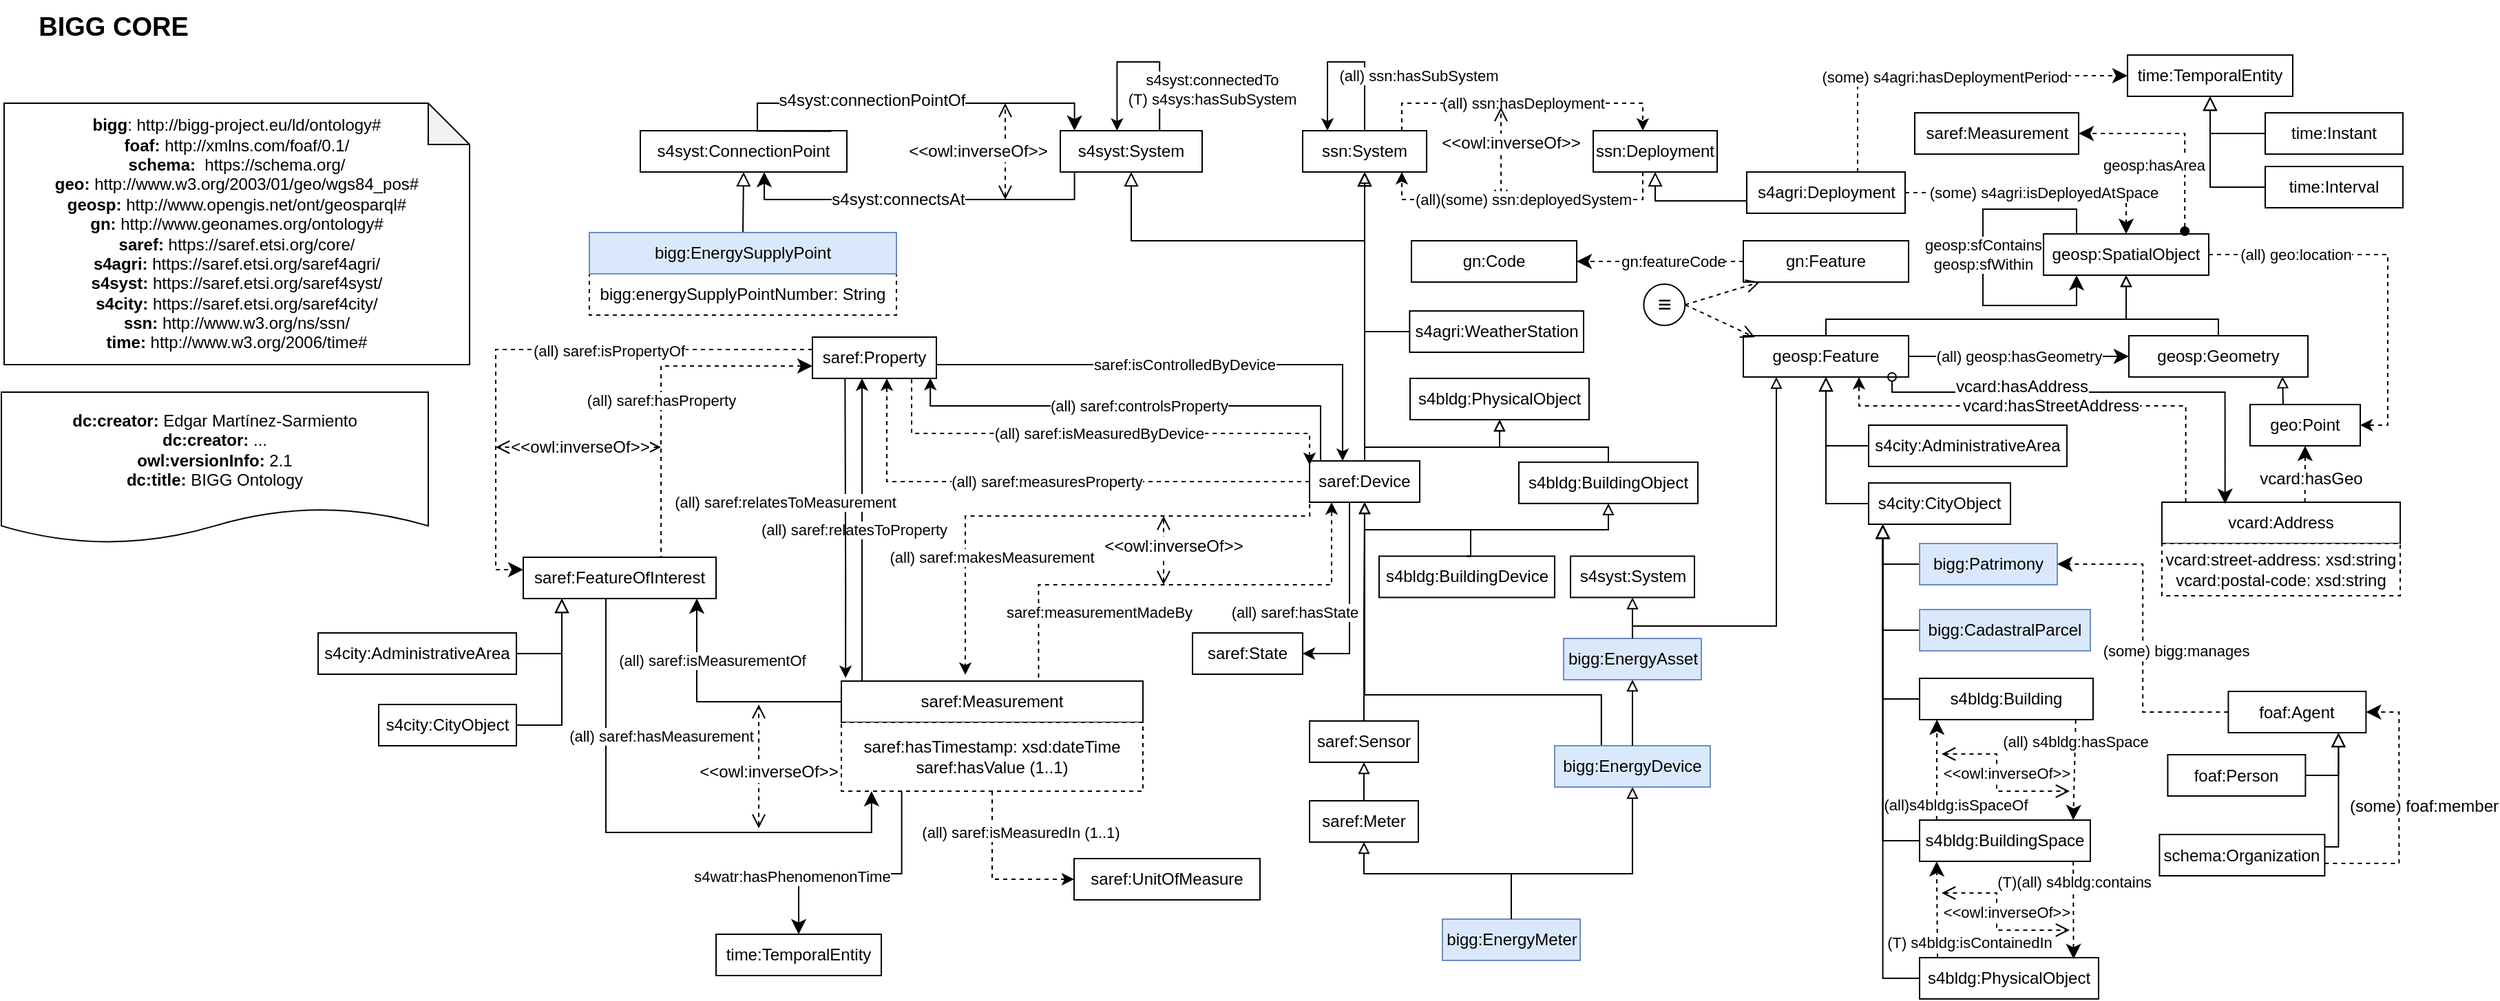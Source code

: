 <mxfile version="21.7.2" type="device">
  <diagram name="Página-1" id="UbcpDuSRHqZnIpGwXfRh">
    <mxGraphModel dx="2227" dy="673" grid="1" gridSize="10" guides="1" tooltips="1" connect="1" arrows="1" fold="1" page="1" pageScale="1" pageWidth="827" pageHeight="1169" math="0" shadow="0">
      <root>
        <mxCell id="0" />
        <mxCell id="1" parent="0" />
        <mxCell id="2" value="geosp:SpatialObject" style="rounded=0;whiteSpace=wrap;html=1;snapToPoint=1;points=[[0.1,0],[0.2,0],[0.3,0],[0.4,0],[0.5,0],[0.6,0],[0.7,0],[0.8,0],[0.9,0],[0,0.1],[0,0.3],[0,0.5],[0,0.7],[0,0.9],[0.1,1],[0.2,1],[0.3,1],[0.4,1],[0.5,1],[0.6,1],[0.7,1],[0.8,1],[0.9,1],[1,0.1],[1,0.3],[1,0.5],[1,0.7],[1,0.9]];" parent="1" vertex="1">
          <mxGeometry x="1027" y="1299.0" width="120" height="30" as="geometry" />
        </mxCell>
        <mxCell id="3" style="edgeStyle=orthogonalEdgeStyle;rounded=0;orthogonalLoop=1;jettySize=auto;html=1;exitX=0.5;exitY=0;exitDx=0;exitDy=0;entryX=0.5;entryY=1;entryDx=0;entryDy=0;endArrow=block;endFill=0;" parent="1" source="4" target="2" edge="1">
          <mxGeometry relative="1" as="geometry">
            <Array as="points">
              <mxPoint x="869" y="1361" />
              <mxPoint x="1087" y="1361" />
            </Array>
          </mxGeometry>
        </mxCell>
        <mxCell id="4" value="geosp:Feature" style="rounded=0;whiteSpace=wrap;html=1;snapToPoint=1;points=[[0.1,0],[0.2,0],[0.3,0],[0.4,0],[0.5,0],[0.6,0],[0.7,0],[0.8,0],[0.9,0],[0,0.1],[0,0.3],[0,0.5],[0,0.7],[0,0.9],[0.1,1],[0.2,1],[0.3,1],[0.4,1],[0.5,1],[0.6,1],[0.7,1],[0.8,1],[0.9,1],[1,0.1],[1,0.3],[1,0.5],[1,0.7],[1,0.9]];" parent="1" vertex="1">
          <mxGeometry x="809" y="1373.0" width="120" height="30" as="geometry" />
        </mxCell>
        <mxCell id="5" style="edgeStyle=orthogonalEdgeStyle;rounded=0;orthogonalLoop=1;jettySize=auto;html=1;exitX=0.5;exitY=0;exitDx=0;exitDy=0;entryX=0.5;entryY=1;entryDx=0;entryDy=0;endArrow=block;endFill=0;" parent="1" source="7" target="2" edge="1">
          <mxGeometry relative="1" as="geometry">
            <Array as="points">
              <mxPoint x="1154" y="1361" />
              <mxPoint x="1087" y="1361" />
            </Array>
          </mxGeometry>
        </mxCell>
        <mxCell id="6" value="(all) geo:location" style="edgeStyle=orthogonalEdgeStyle;rounded=0;orthogonalLoop=1;jettySize=auto;html=1;exitX=1;exitY=0.5;exitDx=0;exitDy=0;entryX=1;entryY=0.5;entryDx=0;entryDy=0;dashed=1;endArrow=classic;endFill=1;" parent="1" source="2" target="9" edge="1">
          <mxGeometry x="-0.549" relative="1" as="geometry">
            <mxPoint x="1" as="offset" />
          </mxGeometry>
        </mxCell>
        <mxCell id="7" value="geosp:Geometry" style="rounded=0;whiteSpace=wrap;html=1;snapToPoint=1;points=[[0.1,0],[0.2,0],[0.3,0],[0.4,0],[0.5,0],[0.6,0],[0.7,0],[0.8,0],[0.9,0],[0,0.1],[0,0.3],[0,0.5],[0,0.7],[0,0.9],[0.1,1],[0.2,1],[0.3,1],[0.4,1],[0.5,1],[0.6,1],[0.7,1],[0.8,1],[0.9,1],[1,0.1],[1,0.3],[1,0.5],[1,0.7],[1,0.9]];" parent="1" vertex="1">
          <mxGeometry x="1089" y="1373" width="130" height="30" as="geometry" />
        </mxCell>
        <mxCell id="8" style="rounded=0;orthogonalLoop=1;jettySize=auto;html=1;exitX=0.3;exitY=0;exitDx=0;exitDy=0;endArrow=block;endFill=0;entryX=0.858;entryY=0.989;entryDx=0;entryDy=0;entryPerimeter=0;" parent="1" source="9" target="7" edge="1">
          <mxGeometry relative="1" as="geometry" />
        </mxCell>
        <mxCell id="9" value="geo:Point" style="rounded=0;whiteSpace=wrap;html=1;snapToPoint=1;points=[[0.1,0],[0.2,0],[0.3,0],[0.4,0],[0.5,0],[0.6,0],[0.7,0],[0.8,0],[0.9,0],[0,0.1],[0,0.3],[0,0.5],[0,0.7],[0,0.9],[0.1,1],[0.2,1],[0.3,1],[0.4,1],[0.5,1],[0.6,1],[0.7,1],[0.8,1],[0.9,1],[1,0.1],[1,0.3],[1,0.5],[1,0.7],[1,0.9]];" parent="1" vertex="1">
          <mxGeometry x="1177" y="1423" width="80" height="30" as="geometry" />
        </mxCell>
        <mxCell id="10" style="edgeStyle=orthogonalEdgeStyle;rounded=0;orthogonalLoop=1;jettySize=auto;html=1;exitX=0.5;exitY=0;exitDx=0;exitDy=0;endArrow=block;endFill=0;entryX=0.5;entryY=1;entryDx=0;entryDy=0;" parent="1" source="14" target="25" edge="1">
          <mxGeometry relative="1" as="geometry">
            <mxPoint x="14" y="1669" as="sourcePoint" />
            <mxPoint x="533" y="1294" as="targetPoint" />
          </mxGeometry>
        </mxCell>
        <mxCell id="11" style="edgeStyle=orthogonalEdgeStyle;rounded=0;orthogonalLoop=1;jettySize=auto;html=1;exitX=0.5;exitY=0;exitDx=0;exitDy=0;endArrow=block;endFill=0;entryX=0.5;entryY=1;entryDx=0;entryDy=0;" parent="1" source="21" target="14" edge="1">
          <mxGeometry relative="1" as="geometry">
            <Array as="points" />
          </mxGeometry>
        </mxCell>
        <mxCell id="12" value="(all) saref:makesMeasurement" style="rounded=0;orthogonalLoop=1;jettySize=auto;html=1;entryX=0.45;entryY=-0.119;entryDx=0;entryDy=0;endArrow=classic;endFill=1;entryPerimeter=0;exitX=0.001;exitY=0.844;exitDx=0;exitDy=0;exitPerimeter=0;edgeStyle=orthogonalEdgeStyle;dashed=1;" parent="1" source="14" edge="1">
          <mxGeometry x="0.551" y="19" relative="1" as="geometry">
            <mxPoint as="offset" />
            <Array as="points">
              <mxPoint x="494" y="1504" />
              <mxPoint x="244" y="1504" />
            </Array>
            <mxPoint x="443" y="1493" as="sourcePoint" />
            <mxPoint x="244" y="1619.43" as="targetPoint" />
          </mxGeometry>
        </mxCell>
        <mxCell id="13" value="(all) saref:measuresProperty" style="edgeStyle=orthogonalEdgeStyle;rounded=0;orthogonalLoop=1;jettySize=auto;html=1;exitX=0;exitY=0.5;exitDx=0;exitDy=0;endArrow=classic;endFill=1;entryX=0.6;entryY=1;entryDx=0;entryDy=0;dashed=1;" parent="1" source="14" target="15" edge="1">
          <mxGeometry relative="1" as="geometry">
            <Array as="points">
              <mxPoint x="187" y="1479" />
            </Array>
          </mxGeometry>
        </mxCell>
        <mxCell id="14" value="saref:Device" style="rounded=0;whiteSpace=wrap;html=1;snapToPoint=1;points=[[0.1,0],[0.2,0],[0.3,0],[0.4,0],[0.5,0],[0.6,0],[0.7,0],[0.8,0],[0.9,0],[0,0.1],[0,0.3],[0,0.5],[0,0.7],[0,0.9],[0.1,1],[0.2,1],[0.3,1],[0.4,1],[0.5,1],[0.6,1],[0.7,1],[0.8,1],[0.9,1],[1,0.1],[1,0.3],[1,0.5],[1,0.7],[1,0.9]];" parent="1" vertex="1">
          <mxGeometry x="494" y="1464" width="80" height="30" as="geometry" />
        </mxCell>
        <mxCell id="15" value="saref:Property" style="rounded=0;whiteSpace=wrap;html=1;snapToPoint=1;points=[[0.1,0],[0.2,0],[0.3,0],[0.4,0],[0.5,0],[0.6,0],[0.7,0],[0.8,0],[0.9,0],[0,0.1],[0,0.3],[0,0.5],[0,0.7],[0,0.9],[0.1,1],[0.2,1],[0.3,1],[0.4,1],[0.5,1],[0.6,1],[0.7,1],[0.8,1],[0.9,1],[1,0.1],[1,0.3],[1,0.5],[1,0.7],[1,0.9]];" parent="1" vertex="1">
          <mxGeometry x="133" y="1374" width="90" height="30" as="geometry" />
        </mxCell>
        <mxCell id="16" value="(all) saref:isMeasuredIn (1..1)" style="edgeStyle=orthogonalEdgeStyle;rounded=0;orthogonalLoop=1;jettySize=auto;html=1;exitX=0.5;exitY=1;exitDx=0;exitDy=0;entryX=0;entryY=0.5;entryDx=0;entryDy=0;endArrow=classic;endFill=1;dashed=1;" parent="1" source="20" target="19" edge="1">
          <mxGeometry x="-0.514" y="20" relative="1" as="geometry">
            <mxPoint x="367.5" y="1709" as="sourcePoint" />
            <mxPoint as="offset" />
          </mxGeometry>
        </mxCell>
        <mxCell id="17" value="(all) saref:relatesToProperty" style="edgeStyle=orthogonalEdgeStyle;rounded=0;orthogonalLoop=1;jettySize=auto;html=1;exitX=0;exitY=0.5;exitDx=0;exitDy=0;entryX=0.4;entryY=1;entryDx=0;entryDy=0;endArrow=classic;endFill=1;" parent="1" source="18" target="15" edge="1">
          <mxGeometry x="0.12" y="6" relative="1" as="geometry">
            <mxPoint as="offset" />
            <Array as="points">
              <mxPoint x="169" y="1639" />
            </Array>
          </mxGeometry>
        </mxCell>
        <mxCell id="18" value="saref:Measurement" style="rounded=0;whiteSpace=wrap;html=1;snapToPoint=1;points=[[0.1,0],[0.2,0],[0.3,0],[0.4,0],[0.5,0],[0.6,0],[0.7,0],[0.8,0],[0.9,0],[0,0.1],[0,0.3],[0,0.5],[0,0.7],[0,0.9],[0.1,1],[0.2,1],[0.3,1],[0.4,1],[0.5,1],[0.6,1],[0.7,1],[0.8,1],[0.9,1],[1,0.1],[1,0.3],[1,0.5],[1,0.7],[1,0.9]];" parent="1" vertex="1">
          <mxGeometry x="154" y="1624" width="219" height="30" as="geometry" />
        </mxCell>
        <mxCell id="19" value="saref:UnitOfMeasure" style="rounded=0;whiteSpace=wrap;html=1;snapToPoint=1;points=[[0.1,0],[0.2,0],[0.3,0],[0.4,0],[0.5,0],[0.6,0],[0.7,0],[0.8,0],[0.9,0],[0,0.1],[0,0.3],[0,0.5],[0,0.7],[0,0.9],[0.1,1],[0.2,1],[0.3,1],[0.4,1],[0.5,1],[0.6,1],[0.7,1],[0.8,1],[0.9,1],[1,0.1],[1,0.3],[1,0.5],[1,0.7],[1,0.9]];" parent="1" vertex="1">
          <mxGeometry x="323" y="1753" width="135" height="30" as="geometry" />
        </mxCell>
        <mxCell id="20" value="saref:hasTimestamp: xsd:dateTime&lt;br&gt;saref:hasValue (1..1)" style="rounded=0;whiteSpace=wrap;html=1;snapToPoint=1;points=[[0.1,0],[0.2,0],[0.3,0],[0.4,0],[0.5,0],[0.6,0],[0.7,0],[0.8,0],[0.9,0],[0,0.1],[0,0.3],[0,0.5],[0,0.7],[0,0.9],[0.1,1],[0.2,1],[0.3,1],[0.4,1],[0.5,1],[0.6,1],[0.7,1],[0.8,1],[0.9,1],[1,0.1],[1,0.3],[1,0.5],[1,0.7],[1,0.9]];dashed=1;fillColor=#FFFFFF;" parent="1" vertex="1">
          <mxGeometry x="154" y="1654" width="219" height="50" as="geometry" />
        </mxCell>
        <mxCell id="21" value="saref:Sensor" style="rounded=0;whiteSpace=wrap;html=1;snapToPoint=1;points=[[0.1,0],[0.2,0],[0.3,0],[0.4,0],[0.5,0],[0.6,0],[0.7,0],[0.8,0],[0.9,0],[0,0.1],[0,0.3],[0,0.5],[0,0.7],[0,0.9],[0.1,1],[0.2,1],[0.3,1],[0.4,1],[0.5,1],[0.6,1],[0.7,1],[0.8,1],[0.9,1],[1,0.1],[1,0.3],[1,0.5],[1,0.7],[1,0.9]];" parent="1" vertex="1">
          <mxGeometry x="494" y="1653" width="79" height="30" as="geometry" />
        </mxCell>
        <mxCell id="22" value="geosp:sfContains&lt;br&gt;geosp:sfWithin" style="edgeStyle=orthogonalEdgeStyle;rounded=0;orthogonalLoop=1;jettySize=auto;html=1;exitX=0.2;exitY=0;exitDx=0;exitDy=0;entryX=0.2;entryY=1;entryDx=0;entryDy=0;endArrow=classic;endFill=1;endSize=8;labelBackgroundColor=default;" parent="1" source="2" target="2" edge="1">
          <mxGeometry x="-0.034" relative="1" as="geometry">
            <Array as="points">
              <mxPoint x="1049" y="1281" />
              <mxPoint x="983" y="1281" />
              <mxPoint x="983" y="1351" />
              <mxPoint x="1049" y="1351" />
            </Array>
            <mxPoint as="offset" />
          </mxGeometry>
        </mxCell>
        <mxCell id="23" value="&lt;div&gt;&lt;b&gt;bigg&lt;/b&gt;: http://bigg-project.eu/ld/ontology#&lt;/div&gt;&lt;div&gt;&lt;span style=&quot;font-size: 12px;&quot;&gt;&lt;b&gt;foaf:&amp;nbsp;&lt;/b&gt;http://xmlns.com/foaf/0.1/&lt;/span&gt;&lt;br&gt;&lt;/div&gt;&lt;div&gt;&lt;span style=&quot;font-size: 12px;&quot;&gt;&lt;b&gt;schema:&amp;nbsp;&amp;nbsp;&lt;/b&gt;https://schema.org/&lt;/span&gt;&lt;/div&gt;&lt;b&gt;geo&lt;/b&gt;&lt;b&gt;:&lt;/b&gt;&lt;span&gt;&amp;nbsp;&lt;/span&gt;http://www.w3.org/2003/01/geo/wgs84_pos#&lt;br&gt;&lt;b&gt;geosp:&amp;nbsp;&lt;/b&gt;&lt;span style=&quot;font-size: 12px;&quot;&gt;http://www.opengis.net/ont/geosparql#&lt;br&gt;&lt;/span&gt;&lt;b&gt;gn:&amp;nbsp;&lt;/b&gt;&lt;span style=&quot;font-size: 12px;&quot;&gt;http://www.geonames.org/ontology#&lt;/span&gt;&lt;br&gt;&lt;b&gt;saref:&lt;/b&gt;&amp;nbsp;https://saref.etsi.org/core/&lt;br&gt;&lt;b&gt;s4agri: &lt;/b&gt;https://saref.etsi.org/saref4agri/&lt;br&gt;&lt;b&gt;s4syst:&amp;nbsp;&lt;/b&gt;&lt;span style=&quot;font-size: 12px;&quot;&gt;https://saref.etsi.org/saref4syst/&lt;br&gt;&lt;/span&gt;&lt;b&gt;s4city:&amp;nbsp;&lt;/b&gt;&lt;span style=&quot;font-size: 12px;&quot;&gt;https://saref.etsi.org/saref4city/&lt;/span&gt;&lt;br&gt;&lt;b style=&quot;font-size: 12px;&quot;&gt;ssn:&amp;nbsp;&lt;/b&gt;http://www.w3.org/ns/ssn/&lt;span style=&quot;border-color: var(--border-color);&quot;&gt;&lt;br&gt;&lt;b style=&quot;border-color: var(--border-color);&quot;&gt;time:&amp;nbsp;&lt;/b&gt;http://www.w3.org/2006/time#&lt;br style=&quot;border-color: var(--border-color);&quot;&gt;&lt;/span&gt;" style="shape=note;whiteSpace=wrap;html=1;backgroundOutline=1;darkOpacity=0.05;fillColor=#FFFFFF;" parent="1" vertex="1">
          <mxGeometry x="-454" y="1204" width="338" height="190" as="geometry" />
        </mxCell>
        <mxCell id="24" value="&lt;div&gt;&lt;b&gt;dc:creator:&lt;/b&gt;&amp;nbsp;Edgar Martínez-Sarmiento&lt;/div&gt;&lt;div&gt;&lt;b&gt;dc:creator:&lt;/b&gt; ...&lt;/div&gt;&lt;div&gt;&lt;b&gt;owl:versionInfo:&lt;/b&gt; 2.1&lt;/div&gt;&lt;div&gt;&lt;b&gt;dc:title:&lt;/b&gt; BIGG Ontology&lt;/div&gt;" style="shape=document;whiteSpace=wrap;html=1;boundedLbl=1;labelBackgroundColor=#ffffff;strokeColor=#000000;fontSize=12;fontColor=#000000;size=0.233;fillColor=#FFFFFF;" parent="1" vertex="1">
          <mxGeometry x="-456" y="1414" width="310" height="110" as="geometry" />
        </mxCell>
        <mxCell id="25" value="ssn:System" style="rounded=0;whiteSpace=wrap;html=1;snapToPoint=1;points=[[0.1,0],[0.2,0],[0.3,0],[0.4,0],[0.5,0],[0.6,0],[0.7,0],[0.8,0],[0.9,0],[0,0.1],[0,0.3],[0,0.5],[0,0.7],[0,0.9],[0.1,1],[0.2,1],[0.3,1],[0.4,1],[0.5,1],[0.6,1],[0.7,1],[0.8,1],[0.9,1],[1,0.1],[1,0.3],[1,0.5],[1,0.7],[1,0.9]];" parent="1" vertex="1">
          <mxGeometry x="489" y="1224" width="90" height="30" as="geometry" />
        </mxCell>
        <mxCell id="26" value="ssn:Deployment" style="rounded=0;whiteSpace=wrap;html=1;snapToPoint=1;points=[[0.1,0],[0.2,0],[0.3,0],[0.4,0],[0.5,0],[0.6,0],[0.7,0],[0.8,0],[0.9,0],[0,0.1],[0,0.3],[0,0.5],[0,0.7],[0,0.9],[0.1,1],[0.2,1],[0.3,1],[0.4,1],[0.5,1],[0.6,1],[0.7,1],[0.8,1],[0.9,1],[1,0.1],[1,0.3],[1,0.5],[1,0.7],[1,0.9]];" parent="1" vertex="1">
          <mxGeometry x="700" y="1224" width="90" height="30" as="geometry" />
        </mxCell>
        <mxCell id="27" value="(all) ssn:hasDeployment" style="rounded=0;orthogonalLoop=1;jettySize=auto;html=1;endArrow=classic;endFill=1;dashed=1;exitX=0.8;exitY=0;exitDx=0;exitDy=0;entryX=0.4;entryY=0;entryDx=0;entryDy=0;edgeStyle=orthogonalEdgeStyle;" parent="1" source="25" target="26" edge="1">
          <mxGeometry relative="1" as="geometry">
            <mxPoint x="531" y="1194" as="sourcePoint" />
            <mxPoint x="713" y="1224" as="targetPoint" />
          </mxGeometry>
        </mxCell>
        <mxCell id="28" value="" style="endArrow=block;html=1;fontColor=#000099;exitX=0;exitY=0.7;exitDx=0;exitDy=0;endFill=0;entryX=0.5;entryY=1;entryDx=0;entryDy=0;endSize=8;arcSize=0;rounded=0;edgeStyle=orthogonalEdgeStyle;" parent="1" source="29" target="26" edge="1">
          <mxGeometry width="50" height="50" relative="1" as="geometry">
            <mxPoint x="470" y="1304" as="sourcePoint" />
            <mxPoint x="745" y="1294" as="targetPoint" />
          </mxGeometry>
        </mxCell>
        <mxCell id="29" value="s4agri:Deployment" style="rounded=0;whiteSpace=wrap;html=1;snapToPoint=1;points=[[0.1,0],[0.2,0],[0.3,0],[0.4,0],[0.5,0],[0.6,0],[0.7,0],[0.8,0],[0.9,0],[0,0.1],[0,0.3],[0,0.5],[0,0.7],[0,0.9],[0.1,1],[0.2,1],[0.3,1],[0.4,1],[0.5,1],[0.6,1],[0.7,1],[0.8,1],[0.9,1],[1,0.1],[1,0.3],[1,0.5],[1,0.7],[1,0.9]];" parent="1" vertex="1">
          <mxGeometry x="811.5" y="1254" width="115" height="30" as="geometry" />
        </mxCell>
        <mxCell id="30" value="" style="endArrow=classic;html=1;exitX=1;exitY=0.5;exitDx=0;exitDy=0;entryX=0.5;entryY=0;entryDx=0;entryDy=0;endSize=8;arcSize=0;rounded=0;edgeStyle=orthogonalEdgeStyle;dashed=1;" parent="1" source="29" target="2" edge="1">
          <mxGeometry width="50" height="50" relative="1" as="geometry">
            <mxPoint x="861.0" y="1268" as="sourcePoint" />
            <mxPoint x="1213" y="1277" as="targetPoint" />
          </mxGeometry>
        </mxCell>
        <mxCell id="31" value="&lt;div&gt;(some) s4agri:isDeployedAtSpace&lt;/div&gt;" style="edgeLabel;html=1;align=center;verticalAlign=middle;resizable=0;points=[];" parent="30" connectable="0" vertex="1">
          <mxGeometry x="-0.191" y="-1" relative="1" as="geometry">
            <mxPoint x="23" y="-1" as="offset" />
          </mxGeometry>
        </mxCell>
        <mxCell id="32" value="" style="endArrow=classic;html=1;exitX=1;exitY=0.5;exitDx=0;exitDy=0;entryX=0;entryY=0.5;entryDx=0;entryDy=0;endSize=8;arcSize=0;rounded=0;" parent="1" source="4" target="7" edge="1">
          <mxGeometry width="50" height="50" relative="1" as="geometry">
            <mxPoint x="814" y="1661.33" as="sourcePoint" />
            <mxPoint x="1026.0" y="1661.33" as="targetPoint" />
          </mxGeometry>
        </mxCell>
        <mxCell id="33" value="&lt;div&gt;(all) geosp:hasGeometry&lt;/div&gt;" style="edgeLabel;html=1;align=center;verticalAlign=middle;resizable=0;points=[];" parent="32" connectable="0" vertex="1">
          <mxGeometry x="-0.191" y="-1" relative="1" as="geometry">
            <mxPoint x="15" y="-1" as="offset" />
          </mxGeometry>
        </mxCell>
        <mxCell id="34" value="" style="endArrow=block;html=1;fontColor=#000099;exitX=0;exitY=0.5;exitDx=0;exitDy=0;endFill=0;entryX=0.1;entryY=1;entryDx=0;entryDy=0;endSize=8;arcSize=0;rounded=0;edgeStyle=orthogonalEdgeStyle;" parent="1" source="35" target="119" edge="1">
          <mxGeometry width="50" height="50" relative="1" as="geometry">
            <mxPoint x="594" y="1443" as="sourcePoint" />
            <mxPoint x="869" y="1433" as="targetPoint" />
          </mxGeometry>
        </mxCell>
        <mxCell id="35" value="bigg:Patrimony" style="rounded=0;whiteSpace=wrap;html=1;snapToPoint=1;points=[[0.1,0],[0.2,0],[0.3,0],[0.4,0],[0.5,0],[0.6,0],[0.7,0],[0.8,0],[0.9,0],[0,0.1],[0,0.3],[0,0.5],[0,0.7],[0,0.9],[0.1,1],[0.2,1],[0.3,1],[0.4,1],[0.5,1],[0.6,1],[0.7,1],[0.8,1],[0.9,1],[1,0.1],[1,0.3],[1,0.5],[1,0.7],[1,0.9]];fillColor=#dae8fc;strokeColor=#6c8ebf;" parent="1" vertex="1">
          <mxGeometry x="937" y="1524" width="100" height="30" as="geometry" />
        </mxCell>
        <mxCell id="36" value="" style="endArrow=block;html=1;fontColor=#000099;exitX=0;exitY=0.5;exitDx=0;exitDy=0;endFill=0;entryX=0.1;entryY=1;entryDx=0;entryDy=0;endSize=8;arcSize=0;rounded=0;edgeStyle=orthogonalEdgeStyle;" parent="1" source="37" target="119" edge="1">
          <mxGeometry width="50" height="50" relative="1" as="geometry">
            <mxPoint x="594" y="1543" as="sourcePoint" />
            <mxPoint x="869" y="1503.0" as="targetPoint" />
          </mxGeometry>
        </mxCell>
        <mxCell id="37" value="bigg:CadastralParcel" style="rounded=0;whiteSpace=wrap;html=1;snapToPoint=1;points=[[0.1,0],[0.2,0],[0.3,0],[0.4,0],[0.5,0],[0.6,0],[0.7,0],[0.8,0],[0.9,0],[0,0.1],[0,0.3],[0,0.5],[0,0.7],[0,0.9],[0.1,1],[0.2,1],[0.3,1],[0.4,1],[0.5,1],[0.6,1],[0.7,1],[0.8,1],[0.9,1],[1,0.1],[1,0.3],[1,0.5],[1,0.7],[1,0.9]];fillColor=#dae8fc;strokeColor=#6c8ebf;" parent="1" vertex="1">
          <mxGeometry x="937" y="1572" width="124" height="30" as="geometry" />
        </mxCell>
        <mxCell id="38" value="" style="endArrow=block;html=1;fontColor=#000099;exitX=0;exitY=0.5;exitDx=0;exitDy=0;endFill=0;endSize=8;arcSize=0;rounded=0;edgeStyle=orthogonalEdgeStyle;entryX=0.1;entryY=1;entryDx=0;entryDy=0;" parent="1" source="39" target="119" edge="1">
          <mxGeometry width="50" height="50" relative="1" as="geometry">
            <mxPoint x="594" y="1663" as="sourcePoint" />
            <mxPoint x="869" y="1623" as="targetPoint" />
          </mxGeometry>
        </mxCell>
        <mxCell id="39" value="s4bldg:Building" style="rounded=0;whiteSpace=wrap;html=1;snapToPoint=1;points=[[0.1,0],[0.2,0],[0.3,0],[0.4,0],[0.5,0],[0.6,0],[0.7,0],[0.8,0],[0.9,0],[0,0.1],[0,0.3],[0,0.5],[0,0.7],[0,0.9],[0.1,1],[0.2,1],[0.3,1],[0.4,1],[0.5,1],[0.6,1],[0.7,1],[0.8,1],[0.9,1],[1,0.1],[1,0.3],[1,0.5],[1,0.7],[1,0.9]];" parent="1" vertex="1">
          <mxGeometry x="937" y="1622" width="126" height="30" as="geometry" />
        </mxCell>
        <mxCell id="40" value="" style="endArrow=block;html=1;fontColor=#000099;exitX=1;exitY=0.5;exitDx=0;exitDy=0;endFill=0;entryX=0.8;entryY=1;entryDx=0;entryDy=0;endSize=8;arcSize=0;rounded=0;edgeStyle=orthogonalEdgeStyle;" parent="1" source="42" target="41" edge="1">
          <mxGeometry width="50" height="50" relative="1" as="geometry">
            <mxPoint x="936.21" y="1671.5" as="sourcePoint" />
            <mxPoint x="1094.21" y="1671.5" as="targetPoint" />
          </mxGeometry>
        </mxCell>
        <mxCell id="41" value="foaf:Agent" style="rounded=0;whiteSpace=wrap;html=1;snapToPoint=1;points=[[0.1,0],[0.2,0],[0.3,0],[0.4,0],[0.5,0],[0.6,0],[0.7,0],[0.8,0],[0.9,0],[0,0.1],[0,0.3],[0,0.5],[0,0.7],[0,0.9],[0.1,1],[0.2,1],[0.3,1],[0.4,1],[0.5,1],[0.6,1],[0.7,1],[0.8,1],[0.9,1],[1,0.1],[1,0.3],[1,0.5],[1,0.7],[1,0.9]];" parent="1" vertex="1">
          <mxGeometry x="1161.21" y="1631.5" width="100" height="30" as="geometry" />
        </mxCell>
        <mxCell id="42" value="foaf:Person" style="rounded=0;whiteSpace=wrap;html=1;snapToPoint=1;points=[[0.1,0],[0.2,0],[0.3,0],[0.4,0],[0.5,0],[0.6,0],[0.7,0],[0.8,0],[0.9,0],[0,0.1],[0,0.3],[0,0.5],[0,0.7],[0,0.9],[0.1,1],[0.2,1],[0.3,1],[0.4,1],[0.5,1],[0.6,1],[0.7,1],[0.8,1],[0.9,1],[1,0.1],[1,0.3],[1,0.5],[1,0.7],[1,0.9]];" parent="1" vertex="1">
          <mxGeometry x="1117.21" y="1677.5" width="100" height="30" as="geometry" />
        </mxCell>
        <mxCell id="43" value="" style="endArrow=block;html=1;fontColor=#000099;exitX=1;exitY=0.3;exitDx=0;exitDy=0;endFill=0;entryX=0.8;entryY=1;entryDx=0;entryDy=0;endSize=8;arcSize=0;rounded=0;edgeStyle=orthogonalEdgeStyle;" parent="1" source="44" target="41" edge="1">
          <mxGeometry width="50" height="50" relative="1" as="geometry">
            <mxPoint x="936.21" y="1751.5" as="sourcePoint" />
            <mxPoint x="1211.21" y="1741.5" as="targetPoint" />
          </mxGeometry>
        </mxCell>
        <mxCell id="44" value="schema:Organization" style="rounded=0;whiteSpace=wrap;html=1;snapToPoint=1;points=[[0.1,0],[0.2,0],[0.3,0],[0.4,0],[0.5,0],[0.6,0],[0.7,0],[0.8,0],[0.9,0],[0,0.1],[0,0.3],[0,0.5],[0,0.7],[0,0.9],[0.1,1],[0.2,1],[0.3,1],[0.4,1],[0.5,1],[0.6,1],[0.7,1],[0.8,1],[0.9,1],[1,0.1],[1,0.3],[1,0.5],[1,0.7],[1,0.9]];" parent="1" vertex="1">
          <mxGeometry x="1111.21" y="1735.5" width="120" height="30" as="geometry" />
        </mxCell>
        <mxCell id="45" value="" style="endArrow=classic;html=1;exitX=1;exitY=0.7;exitDx=0;exitDy=0;entryX=1;entryY=0.5;entryDx=0;entryDy=0;endSize=8;arcSize=0;rounded=0;edgeStyle=orthogonalEdgeStyle;dashed=1;" parent="1" source="44" target="41" edge="1">
          <mxGeometry width="50" height="50" relative="1" as="geometry">
            <mxPoint x="1361.21" y="1726.5" as="sourcePoint" />
            <mxPoint x="1295.21" y="1836.5" as="targetPoint" />
            <Array as="points">
              <mxPoint x="1285.21" y="1756.5" />
              <mxPoint x="1285.21" y="1646.5" />
            </Array>
          </mxGeometry>
        </mxCell>
        <mxCell id="46" value="&lt;div&gt;(some) foaf:member&lt;/div&gt;" style="text;html=1;align=center;verticalAlign=middle;resizable=0;points=[];labelBackgroundColor=#ffffff;" parent="45" connectable="0" vertex="1">
          <mxGeometry x="-0.127" relative="1" as="geometry">
            <mxPoint x="18" y="-14" as="offset" />
          </mxGeometry>
        </mxCell>
        <mxCell id="47" value="" style="endArrow=classic;html=1;exitX=0;exitY=0.5;exitDx=0;exitDy=0;entryX=1;entryY=0.5;entryDx=0;entryDy=0;endSize=8;dashed=1;arcSize=0;rounded=0;edgeStyle=orthogonalEdgeStyle;" parent="1" source="41" target="35" edge="1">
          <mxGeometry width="50" height="50" relative="1" as="geometry">
            <mxPoint x="1215" y="1559" as="sourcePoint" />
            <mxPoint x="1389" y="1559" as="targetPoint" />
          </mxGeometry>
        </mxCell>
        <mxCell id="48" value="&lt;div&gt;(some) bigg:manages&lt;/div&gt;" style="edgeLabel;html=1;align=center;verticalAlign=middle;resizable=0;points=[];labelBorderColor=none;fontStyle=0" parent="47" connectable="0" vertex="1">
          <mxGeometry x="-0.191" y="-1" relative="1" as="geometry">
            <mxPoint x="23" y="-13" as="offset" />
          </mxGeometry>
        </mxCell>
        <mxCell id="49" value="" style="endArrow=block;html=1;fontColor=#000099;exitX=0;exitY=0.5;exitDx=0;exitDy=0;endFill=0;entryX=0.5;entryY=1;entryDx=0;entryDy=0;endSize=8;arcSize=0;rounded=0;edgeStyle=orthogonalEdgeStyle;" parent="1" source="51" target="50" edge="1">
          <mxGeometry width="50" height="50" relative="1" as="geometry">
            <mxPoint x="1043" y="1229" as="sourcePoint" />
            <mxPoint x="1201.0" y="1229" as="targetPoint" />
          </mxGeometry>
        </mxCell>
        <mxCell id="50" value="time:TemporalEntity" style="rounded=0;whiteSpace=wrap;html=1;snapToPoint=1;points=[[0.1,0],[0.2,0],[0.3,0],[0.4,0],[0.5,0],[0.6,0],[0.7,0],[0.8,0],[0.9,0],[0,0.1],[0,0.3],[0,0.5],[0,0.7],[0,0.9],[0.1,1],[0.2,1],[0.3,1],[0.4,1],[0.5,1],[0.6,1],[0.7,1],[0.8,1],[0.9,1],[1,0.1],[1,0.3],[1,0.5],[1,0.7],[1,0.9]];" parent="1" vertex="1">
          <mxGeometry x="1088" y="1169" width="120" height="30" as="geometry" />
        </mxCell>
        <mxCell id="51" value="time:Instant" style="rounded=0;whiteSpace=wrap;html=1;snapToPoint=1;points=[[0.1,0],[0.2,0],[0.3,0],[0.4,0],[0.5,0],[0.6,0],[0.7,0],[0.8,0],[0.9,0],[0,0.1],[0,0.3],[0,0.5],[0,0.7],[0,0.9],[0.1,1],[0.2,1],[0.3,1],[0.4,1],[0.5,1],[0.6,1],[0.7,1],[0.8,1],[0.9,1],[1,0.1],[1,0.3],[1,0.5],[1,0.7],[1,0.9]];" parent="1" vertex="1">
          <mxGeometry x="1188" y="1211" width="100" height="30" as="geometry" />
        </mxCell>
        <mxCell id="52" value="" style="endArrow=block;html=1;fontColor=#000099;exitX=0;exitY=0.5;exitDx=0;exitDy=0;endFill=0;entryX=0.5;entryY=1;entryDx=0;entryDy=0;endSize=8;arcSize=0;rounded=0;edgeStyle=orthogonalEdgeStyle;" parent="1" source="53" target="50" edge="1">
          <mxGeometry width="50" height="50" relative="1" as="geometry">
            <mxPoint x="1043" y="1309" as="sourcePoint" />
            <mxPoint x="1318" y="1299" as="targetPoint" />
          </mxGeometry>
        </mxCell>
        <mxCell id="53" value="time:Interval" style="rounded=0;whiteSpace=wrap;html=1;snapToPoint=1;points=[[0.1,0],[0.2,0],[0.3,0],[0.4,0],[0.5,0],[0.6,0],[0.7,0],[0.8,0],[0.9,0],[0,0.1],[0,0.3],[0,0.5],[0,0.7],[0,0.9],[0.1,1],[0.2,1],[0.3,1],[0.4,1],[0.5,1],[0.6,1],[0.7,1],[0.8,1],[0.9,1],[1,0.1],[1,0.3],[1,0.5],[1,0.7],[1,0.9]];" parent="1" vertex="1">
          <mxGeometry x="1188" y="1250" width="100" height="30" as="geometry" />
        </mxCell>
        <mxCell id="54" value="(all) ssn:hasSubSystem" style="rounded=0;orthogonalLoop=1;jettySize=auto;html=1;endArrow=classic;endFill=1;exitX=0.5;exitY=0;exitDx=0;exitDy=0;entryX=0.2;entryY=0;entryDx=0;entryDy=0;edgeStyle=orthogonalEdgeStyle;" parent="1" source="25" target="25" edge="1">
          <mxGeometry x="-0.371" y="-39" relative="1" as="geometry">
            <Array as="points">
              <mxPoint x="534" y="1174" />
              <mxPoint x="507" y="1174" />
            </Array>
            <mxPoint x="353" y="1194" as="sourcePoint" />
            <mxPoint x="523" y="1194" as="targetPoint" />
            <mxPoint as="offset" />
          </mxGeometry>
        </mxCell>
        <mxCell id="55" value="" style="endArrow=open;html=1;fontColor=#000099;exitX=0.5;exitY=0;exitDx=0;exitDy=0;endFill=0;dashed=1;entryX=0.5;entryY=1;entryDx=0;entryDy=0;endSize=8;startArrow=open;startFill=0;startSize=8;arcSize=0;rounded=0;" parent="1" edge="1">
          <mxGeometry width="50" height="50" relative="1" as="geometry">
            <mxPoint x="633" y="1277.0" as="sourcePoint" />
            <mxPoint x="633" y="1207.0" as="targetPoint" />
            <Array as="points">
              <mxPoint x="633" y="1274" />
            </Array>
          </mxGeometry>
        </mxCell>
        <mxCell id="56" value="&amp;lt;&amp;lt;owl:inverseOf&amp;gt;&amp;gt;" style="text;html=1;align=center;verticalAlign=middle;resizable=0;points=[];fontColor=#000000;labelBackgroundColor=#ffffff;" parent="55" connectable="0" vertex="1">
          <mxGeometry x="-0.328" relative="1" as="geometry">
            <mxPoint x="7" y="-21" as="offset" />
          </mxGeometry>
        </mxCell>
        <mxCell id="57" value="(all)(some) ssn:deployedSystem" style="rounded=0;orthogonalLoop=1;jettySize=auto;html=1;endArrow=classic;endFill=1;dashed=1;exitX=0.4;exitY=1;exitDx=0;exitDy=0;entryX=0.8;entryY=1;entryDx=0;entryDy=0;edgeStyle=orthogonalEdgeStyle;" parent="1" source="26" target="25" edge="1">
          <mxGeometry relative="1" as="geometry">
            <mxPoint x="630" y="1368.58" as="sourcePoint" />
            <mxPoint x="814" y="1368.58" as="targetPoint" />
          </mxGeometry>
        </mxCell>
        <mxCell id="58" value="" style="endArrow=open;html=1;fontColor=#000099;endFill=0;dashed=1;endSize=8;startArrow=open;startFill=0;startSize=8;arcSize=0;rounded=0;" parent="1" edge="1">
          <mxGeometry width="50" height="50" relative="1" as="geometry">
            <mxPoint x="388" y="1554" as="sourcePoint" />
            <mxPoint x="388" y="1504" as="targetPoint" />
          </mxGeometry>
        </mxCell>
        <mxCell id="59" value="&amp;lt;&amp;lt;owl:inverseOf&amp;gt;&amp;gt;" style="text;html=1;align=center;verticalAlign=middle;resizable=0;points=[];fontColor=#000000;labelBackgroundColor=#ffffff;" parent="58" connectable="0" vertex="1">
          <mxGeometry x="-0.328" relative="1" as="geometry">
            <mxPoint x="7" y="-11" as="offset" />
          </mxGeometry>
        </mxCell>
        <mxCell id="60" value="saref:measurementMadeBy" style="edgeStyle=orthogonalEdgeStyle;rounded=0;orthogonalLoop=1;jettySize=auto;html=1;exitX=0.654;exitY=-0.088;exitDx=0;exitDy=0;entryX=0.2;entryY=1;entryDx=0;entryDy=0;endArrow=classic;endFill=1;exitPerimeter=0;dashed=1;" parent="1" source="18" target="14" edge="1">
          <mxGeometry x="-0.345" y="-20" relative="1" as="geometry">
            <mxPoint as="offset" />
            <Array as="points">
              <mxPoint x="297" y="1554" />
              <mxPoint x="510" y="1554" />
            </Array>
            <mxPoint x="700" y="1545" as="sourcePoint" />
            <mxPoint x="450" y="1680.43" as="targetPoint" />
          </mxGeometry>
        </mxCell>
        <mxCell id="61" value="saref:isControlledByDevice" style="rounded=0;orthogonalLoop=1;jettySize=auto;html=1;endArrow=classic;endFill=1;exitX=1;exitY=0.5;exitDx=0;exitDy=0;entryX=0.3;entryY=0;entryDx=0;entryDy=0;edgeStyle=orthogonalEdgeStyle;" parent="1" source="15" target="14" edge="1">
          <mxGeometry relative="1" as="geometry">
            <mxPoint x="103" y="1428.58" as="sourcePoint" />
            <mxPoint x="503" y="1464" as="targetPoint" />
            <Array as="points">
              <mxPoint x="223" y="1394" />
              <mxPoint x="518" y="1394" />
            </Array>
          </mxGeometry>
        </mxCell>
        <mxCell id="62" value="(all) saref:controlsProperty" style="rounded=0;orthogonalLoop=1;jettySize=auto;html=1;endArrow=classic;endFill=1;exitX=0.1;exitY=0;exitDx=0;exitDy=0;entryX=0.951;entryY=0.989;entryDx=0;entryDy=0;entryPerimeter=0;edgeStyle=orthogonalEdgeStyle;" parent="1" source="14" target="15" edge="1">
          <mxGeometry relative="1" as="geometry">
            <mxPoint x="313.0" y="1444" as="sourcePoint" />
            <mxPoint x="738" y="1505" as="targetPoint" />
            <Array as="points">
              <mxPoint x="502" y="1424" />
              <mxPoint x="219" y="1424" />
            </Array>
          </mxGeometry>
        </mxCell>
        <mxCell id="63" value="(all) saref:isMeasuredByDevice" style="rounded=0;orthogonalLoop=1;jettySize=auto;html=1;endArrow=none;endFill=0;entryX=0.8;entryY=1;entryDx=0;entryDy=0;exitX=0;exitY=0.1;exitDx=0;exitDy=0;edgeStyle=orthogonalEdgeStyle;dashed=1;startArrow=classic;startFill=1;" parent="1" source="14" target="15" edge="1">
          <mxGeometry relative="1" as="geometry">
            <mxPoint x="483" y="1464" as="sourcePoint" />
            <mxPoint x="528" y="1455" as="targetPoint" />
            <Array as="points">
              <mxPoint x="494" y="1444" />
              <mxPoint x="205" y="1444" />
            </Array>
          </mxGeometry>
        </mxCell>
        <mxCell id="64" value="saref:FeatureOfInterest" style="rounded=0;whiteSpace=wrap;html=1;snapToPoint=1;points=[[0.1,0],[0.2,0],[0.3,0],[0.4,0],[0.5,0],[0.6,0],[0.7,0],[0.8,0],[0.9,0],[0,0.1],[0,0.3],[0,0.5],[0,0.7],[0,0.9],[0.1,1],[0.2,1],[0.3,1],[0.4,1],[0.5,1],[0.6,1],[0.7,1],[0.8,1],[0.9,1],[1,0.1],[1,0.3],[1,0.5],[1,0.7],[1,0.9]];" parent="1" vertex="1">
          <mxGeometry x="-77" y="1534" width="140" height="30" as="geometry" />
        </mxCell>
        <mxCell id="65" value="" style="endArrow=classic;html=1;exitX=0.7;exitY=1;exitDx=0;exitDy=0;entryX=0.1;entryY=1;entryDx=0;entryDy=0;endSize=8;arcSize=0;rounded=0;edgeStyle=orthogonalEdgeStyle;" parent="1" source="64" target="20" edge="1">
          <mxGeometry width="50" height="50" relative="1" as="geometry">
            <mxPoint x="-137" y="1931.33" as="sourcePoint" />
            <mxPoint x="157" y="1828" as="targetPoint" />
            <Array as="points">
              <mxPoint x="-17" y="1564" />
              <mxPoint x="-17" y="1734" />
              <mxPoint x="176" y="1734" />
            </Array>
          </mxGeometry>
        </mxCell>
        <mxCell id="66" value="(all) saref:hasMeasurement" style="edgeLabel;html=1;align=center;verticalAlign=middle;resizable=0;points=[];" parent="65" connectable="0" vertex="1">
          <mxGeometry x="-0.191" y="-1" relative="1" as="geometry">
            <mxPoint x="41" y="-37" as="offset" />
          </mxGeometry>
        </mxCell>
        <mxCell id="67" value="" style="endArrow=classic;html=1;exitX=0;exitY=0.5;exitDx=0;exitDy=0;entryX=0.9;entryY=1;entryDx=0;entryDy=0;endSize=8;arcSize=0;rounded=0;edgeStyle=orthogonalEdgeStyle;" parent="1" source="18" target="64" edge="1">
          <mxGeometry width="50" height="50" relative="1" as="geometry">
            <mxPoint x="-27" y="1574" as="sourcePoint" />
            <mxPoint x="184" y="1714" as="targetPoint" />
          </mxGeometry>
        </mxCell>
        <mxCell id="68" value="(all) saref:isMeasurementOf" style="edgeLabel;html=1;align=center;verticalAlign=middle;resizable=0;points=[];" parent="67" connectable="0" vertex="1">
          <mxGeometry x="-0.191" y="-1" relative="1" as="geometry">
            <mxPoint x="-21" y="-29" as="offset" />
          </mxGeometry>
        </mxCell>
        <mxCell id="69" value="" style="endArrow=open;html=1;fontColor=#000099;endFill=0;dashed=1;endSize=8;startArrow=open;startFill=0;startSize=8;arcSize=0;rounded=0;" parent="1" edge="1">
          <mxGeometry width="50" height="50" relative="1" as="geometry">
            <mxPoint x="94" y="1731" as="sourcePoint" />
            <mxPoint x="94" y="1641" as="targetPoint" />
          </mxGeometry>
        </mxCell>
        <mxCell id="70" value="&amp;lt;&amp;lt;owl:inverseOf&amp;gt;&amp;gt;" style="text;html=1;align=center;verticalAlign=middle;resizable=0;points=[];fontColor=#000000;labelBackgroundColor=#ffffff;" parent="69" connectable="0" vertex="1">
          <mxGeometry x="-0.328" relative="1" as="geometry">
            <mxPoint x="7" y="-11" as="offset" />
          </mxGeometry>
        </mxCell>
        <mxCell id="71" value="" style="endArrow=classic;html=1;endSize=8;dashed=1;arcSize=0;rounded=0;edgeStyle=orthogonalEdgeStyle;exitX=0;exitY=0.3;exitDx=0;exitDy=0;entryX=0;entryY=0.3;entryDx=0;entryDy=0;" parent="1" source="15" target="64" edge="1">
          <mxGeometry width="50" height="50" relative="1" as="geometry">
            <mxPoint x="113" y="1383" as="sourcePoint" />
            <mxPoint x="-87" y="1544" as="targetPoint" />
            <Array as="points">
              <mxPoint x="-97" y="1383" />
              <mxPoint x="-97" y="1543" />
            </Array>
          </mxGeometry>
        </mxCell>
        <mxCell id="72" value="(all) saref:isPropertyOf" style="edgeLabel;html=1;align=center;verticalAlign=middle;resizable=0;points=[];" parent="71" connectable="0" vertex="1">
          <mxGeometry x="-0.191" y="-1" relative="1" as="geometry">
            <mxPoint x="18" y="2" as="offset" />
          </mxGeometry>
        </mxCell>
        <mxCell id="73" value="" style="endArrow=classic;html=1;exitX=0.9;exitY=0;exitDx=0;exitDy=0;entryX=0;entryY=0.7;entryDx=0;entryDy=0;endSize=8;arcSize=0;rounded=0;edgeStyle=orthogonalEdgeStyle;dashed=1;" parent="1" source="64" target="15" edge="1">
          <mxGeometry width="50" height="50" relative="1" as="geometry">
            <mxPoint x="-156" y="1740" as="sourcePoint" />
            <mxPoint x="-327" y="1665" as="targetPoint" />
            <Array as="points">
              <mxPoint x="23" y="1534" />
              <mxPoint x="23" y="1395" />
            </Array>
          </mxGeometry>
        </mxCell>
        <mxCell id="74" value="(all) saref:hasProperty" style="edgeLabel;html=1;align=center;verticalAlign=middle;resizable=0;points=[];" parent="73" connectable="0" vertex="1">
          <mxGeometry x="-0.191" y="-1" relative="1" as="geometry">
            <mxPoint x="-1" y="-29" as="offset" />
          </mxGeometry>
        </mxCell>
        <mxCell id="75" value="" style="endArrow=open;html=1;fontColor=#000099;endFill=0;dashed=1;endSize=8;startArrow=open;startFill=0;startSize=8;arcSize=0;rounded=0;" parent="1" edge="1">
          <mxGeometry width="50" height="50" relative="1" as="geometry">
            <mxPoint x="23" y="1454" as="sourcePoint" />
            <mxPoint x="-97" y="1454" as="targetPoint" />
          </mxGeometry>
        </mxCell>
        <mxCell id="76" value="&amp;lt;&amp;lt;owl:inverseOf&amp;gt;&amp;gt;" style="text;html=1;align=center;verticalAlign=middle;resizable=0;points=[];fontColor=#000000;labelBackgroundColor=#ffffff;" parent="75" connectable="0" vertex="1">
          <mxGeometry x="-0.328" relative="1" as="geometry">
            <mxPoint x="-19" as="offset" />
          </mxGeometry>
        </mxCell>
        <mxCell id="77" style="edgeStyle=orthogonalEdgeStyle;rounded=0;orthogonalLoop=1;jettySize=auto;html=1;exitX=0.5;exitY=0;exitDx=0;exitDy=0;endArrow=block;endFill=0;entryX=0.5;entryY=1;entryDx=0;entryDy=0;" parent="1" source="78" target="21" edge="1">
          <mxGeometry relative="1" as="geometry">
            <Array as="points" />
            <mxPoint x="554" y="1703" as="targetPoint" />
          </mxGeometry>
        </mxCell>
        <mxCell id="78" value="saref:Meter" style="rounded=0;whiteSpace=wrap;html=1;snapToPoint=1;points=[[0.1,0],[0.2,0],[0.3,0],[0.4,0],[0.5,0],[0.6,0],[0.7,0],[0.8,0],[0.9,0],[0,0.1],[0,0.3],[0,0.5],[0,0.7],[0,0.9],[0.1,1],[0.2,1],[0.3,1],[0.4,1],[0.5,1],[0.6,1],[0.7,1],[0.8,1],[0.9,1],[1,0.1],[1,0.3],[1,0.5],[1,0.7],[1,0.9]];" parent="1" vertex="1">
          <mxGeometry x="494" y="1711" width="79" height="30" as="geometry" />
        </mxCell>
        <mxCell id="79" style="edgeStyle=orthogonalEdgeStyle;rounded=0;orthogonalLoop=1;jettySize=auto;html=1;exitX=0.5;exitY=0;exitDx=0;exitDy=0;endArrow=block;endFill=0;entryX=0.5;entryY=1;entryDx=0;entryDy=0;" parent="1" source="80" target="82" edge="1">
          <mxGeometry relative="1" as="geometry">
            <Array as="points">
              <mxPoint x="641" y="1764" />
              <mxPoint x="729" y="1764" />
            </Array>
            <mxPoint x="580" y="1757" as="targetPoint" />
          </mxGeometry>
        </mxCell>
        <mxCell id="80" value="bigg:EnergyMeter" style="rounded=0;whiteSpace=wrap;html=1;snapToPoint=1;points=[[0.1,0],[0.2,0],[0.3,0],[0.4,0],[0.5,0],[0.6,0],[0.7,0],[0.8,0],[0.9,0],[0,0.1],[0,0.3],[0,0.5],[0,0.7],[0,0.9],[0.1,1],[0.2,1],[0.3,1],[0.4,1],[0.5,1],[0.6,1],[0.7,1],[0.8,1],[0.9,1],[1,0.1],[1,0.3],[1,0.5],[1,0.7],[1,0.9]];fillColor=#dae8fc;strokeColor=#6c8ebf;" parent="1" vertex="1">
          <mxGeometry x="590.5" y="1797" width="100" height="30" as="geometry" />
        </mxCell>
        <mxCell id="81" style="rounded=0;orthogonalLoop=1;jettySize=auto;html=1;exitX=0.3;exitY=0;exitDx=0;exitDy=0;endArrow=block;endFill=0;entryX=0.5;entryY=1;entryDx=0;entryDy=0;edgeStyle=orthogonalEdgeStyle;" parent="1" source="82" target="14" edge="1">
          <mxGeometry relative="1" as="geometry">
            <Array as="points">
              <mxPoint x="706" y="1634" />
              <mxPoint x="534" y="1634" />
            </Array>
            <mxPoint x="650" y="1599" as="targetPoint" />
          </mxGeometry>
        </mxCell>
        <mxCell id="82" value="bigg:EnergyDevice" style="rounded=0;whiteSpace=wrap;html=1;snapToPoint=1;points=[[0.1,0],[0.2,0],[0.3,0],[0.4,0],[0.5,0],[0.6,0],[0.7,0],[0.8,0],[0.9,0],[0,0.1],[0,0.3],[0,0.5],[0,0.7],[0,0.9],[0.1,1],[0.2,1],[0.3,1],[0.4,1],[0.5,1],[0.6,1],[0.7,1],[0.8,1],[0.9,1],[1,0.1],[1,0.3],[1,0.5],[1,0.7],[1,0.9]];fillColor=#dae8fc;strokeColor=#6c8ebf;" parent="1" vertex="1">
          <mxGeometry x="672" y="1671" width="113" height="30" as="geometry" />
        </mxCell>
        <mxCell id="83" style="rounded=0;orthogonalLoop=1;jettySize=auto;html=1;exitX=0.5;exitY=0;exitDx=0;exitDy=0;endArrow=block;endFill=0;entryX=0.5;entryY=1;entryDx=0;entryDy=0;edgeStyle=elbowEdgeStyle;elbow=vertical;" parent="1" source="84" target="124" edge="1">
          <mxGeometry relative="1" as="geometry">
            <mxPoint x="728.5" y="1503" as="targetPoint" />
          </mxGeometry>
        </mxCell>
        <mxCell id="84" value="bigg:EnergyAsset" style="rounded=0;whiteSpace=wrap;html=1;snapToPoint=1;points=[[0.1,0],[0.2,0],[0.3,0],[0.4,0],[0.5,0],[0.6,0],[0.7,0],[0.8,0],[0.9,0],[0,0.1],[0,0.3],[0,0.5],[0,0.7],[0,0.9],[0.1,1],[0.2,1],[0.3,1],[0.4,1],[0.5,1],[0.6,1],[0.7,1],[0.8,1],[0.9,1],[1,0.1],[1,0.3],[1,0.5],[1,0.7],[1,0.9]];fillColor=#dae8fc;strokeColor=#6c8ebf;" parent="1" vertex="1">
          <mxGeometry x="678.5" y="1593" width="100" height="30" as="geometry" />
        </mxCell>
        <mxCell id="85" style="edgeStyle=orthogonalEdgeStyle;rounded=0;orthogonalLoop=1;jettySize=auto;html=1;exitX=0.5;exitY=0;exitDx=0;exitDy=0;endArrow=block;endFill=0;entryX=0.5;entryY=1;entryDx=0;entryDy=0;" parent="1" source="80" target="78" edge="1">
          <mxGeometry relative="1" as="geometry">
            <Array as="points">
              <mxPoint x="641" y="1764" />
              <mxPoint x="533" y="1764" />
            </Array>
            <mxPoint x="666.5" y="1732" as="targetPoint" />
            <mxPoint x="590" y="1807" as="sourcePoint" />
          </mxGeometry>
        </mxCell>
        <mxCell id="86" style="rounded=0;orthogonalLoop=1;jettySize=auto;html=1;exitX=0.5;exitY=0;exitDx=0;exitDy=0;endArrow=block;endFill=0;entryX=0.5;entryY=1;entryDx=0;entryDy=0;" parent="1" source="82" target="84" edge="1">
          <mxGeometry relative="1" as="geometry">
            <mxPoint x="616" y="1513" as="targetPoint" />
            <mxPoint x="738.5" y="1658" as="sourcePoint" />
          </mxGeometry>
        </mxCell>
        <mxCell id="87" style="rounded=0;orthogonalLoop=1;jettySize=auto;html=1;exitX=0.5;exitY=0;exitDx=0;exitDy=0;endArrow=block;endFill=0;entryX=0.2;entryY=1;entryDx=0;entryDy=0;edgeStyle=orthogonalEdgeStyle;" parent="1" source="84" target="4" edge="1">
          <mxGeometry relative="1" as="geometry">
            <mxPoint x="693" y="1404" as="targetPoint" />
            <mxPoint x="815.5" y="1670" as="sourcePoint" />
            <Array as="points">
              <mxPoint x="729" y="1584" />
              <mxPoint x="833" y="1584" />
            </Array>
          </mxGeometry>
        </mxCell>
        <mxCell id="88" value="s4syst:ConnectionPoint" style="rounded=0;whiteSpace=wrap;html=1;snapToPoint=1;points=[[0.1,0],[0.2,0],[0.3,0],[0.4,0],[0.5,0],[0.6,0],[0.7,0],[0.8,0],[0.9,0],[0,0.1],[0,0.3],[0,0.5],[0,0.7],[0,0.9],[0.1,1],[0.2,1],[0.3,1],[0.4,1],[0.5,1],[0.6,1],[0.7,1],[0.8,1],[0.9,1],[1,0.1],[1,0.3],[1,0.5],[1,0.7],[1,0.9]];" parent="1" vertex="1">
          <mxGeometry x="8" y="1224" width="150" height="30" as="geometry" />
        </mxCell>
        <mxCell id="89" value="s4syst:System" style="rounded=0;whiteSpace=wrap;html=1;snapToPoint=1;points=[[0.1,0],[0.2,0],[0.3,0],[0.4,0],[0.5,0],[0.6,0],[0.7,0],[0.8,0],[0.9,0],[0,0.1],[0,0.3],[0,0.5],[0,0.7],[0,0.9],[0.1,1],[0.2,1],[0.3,1],[0.4,1],[0.5,1],[0.6,1],[0.7,1],[0.8,1],[0.9,1],[1,0.1],[1,0.3],[1,0.5],[1,0.7],[1,0.9]];" parent="1" vertex="1">
          <mxGeometry x="313" y="1224" width="103" height="30" as="geometry" />
        </mxCell>
        <mxCell id="90" value="" style="endArrow=classic;html=1;exitX=0.1;exitY=1;exitDx=0;exitDy=0;entryX=0.6;entryY=1;entryDx=0;entryDy=0;endSize=8;arcSize=0;rounded=0;edgeStyle=orthogonalEdgeStyle;" parent="1" source="89" target="88" edge="1">
          <mxGeometry width="50" height="50" relative="1" as="geometry">
            <mxPoint x="191.0" y="1205" as="sourcePoint" />
            <mxPoint x="30.0" y="1053" as="targetPoint" />
            <Array as="points">
              <mxPoint x="323" y="1274" />
              <mxPoint x="98" y="1274" />
            </Array>
          </mxGeometry>
        </mxCell>
        <mxCell id="91" value="&lt;div&gt;s4syst:connectsAt&lt;/div&gt;" style="text;html=1;align=center;verticalAlign=middle;resizable=0;points=[];labelBackgroundColor=#ffffff;" parent="90" connectable="0" vertex="1">
          <mxGeometry x="-0.127" relative="1" as="geometry">
            <mxPoint x="-33" as="offset" />
          </mxGeometry>
        </mxCell>
        <mxCell id="92" value="" style="endArrow=classic;html=1;exitX=0.925;exitY=0.011;exitDx=0;exitDy=0;entryX=0.1;entryY=0;entryDx=0;entryDy=0;endSize=8;arcSize=0;rounded=0;exitPerimeter=0;edgeStyle=orthogonalEdgeStyle;" parent="1" source="88" target="89" edge="1">
          <mxGeometry width="50" height="50" relative="1" as="geometry">
            <mxPoint x="-35.0" y="1234" as="sourcePoint" />
            <mxPoint x="110.0" y="1082" as="targetPoint" />
            <Array as="points">
              <mxPoint x="93" y="1224" />
              <mxPoint x="93" y="1204" />
              <mxPoint x="323" y="1204" />
            </Array>
          </mxGeometry>
        </mxCell>
        <mxCell id="93" value="&lt;div&gt;s4syst:connectionPointOf&lt;/div&gt;" style="text;html=1;align=center;verticalAlign=middle;resizable=0;points=[];labelBackgroundColor=#ffffff;" parent="92" connectable="0" vertex="1">
          <mxGeometry x="-0.127" relative="1" as="geometry">
            <mxPoint x="15" y="-2" as="offset" />
          </mxGeometry>
        </mxCell>
        <mxCell id="94" value="" style="endArrow=open;html=1;fontColor=#000099;endFill=0;dashed=1;endSize=8;startArrow=open;startFill=0;startSize=8;arcSize=0;rounded=0;" parent="1" edge="1">
          <mxGeometry width="50" height="50" relative="1" as="geometry">
            <mxPoint x="273" y="1274" as="sourcePoint" />
            <mxPoint x="273" y="1204" as="targetPoint" />
          </mxGeometry>
        </mxCell>
        <mxCell id="95" value="&amp;lt;&amp;lt;owl:inverseOf&amp;gt;&amp;gt;" style="text;html=1;align=center;verticalAlign=middle;resizable=0;points=[];fontColor=#000000;labelBackgroundColor=#ffffff;" parent="94" connectable="0" vertex="1">
          <mxGeometry x="-0.328" relative="1" as="geometry">
            <mxPoint x="-20" y="-12" as="offset" />
          </mxGeometry>
        </mxCell>
        <mxCell id="96" value="" style="endArrow=block;html=1;fontColor=#000099;exitX=0.5;exitY=0;exitDx=0;exitDy=0;endFill=0;entryX=0.5;entryY=1;entryDx=0;entryDy=0;endSize=8;arcSize=0;rounded=0;edgeStyle=orthogonalEdgeStyle;" parent="1" source="14" target="89" edge="1">
          <mxGeometry width="50" height="50" relative="1" as="geometry">
            <mxPoint x="458" y="1315" as="sourcePoint" />
            <mxPoint x="223" y="1264" as="targetPoint" />
            <Array as="points">
              <mxPoint x="534" y="1304" />
              <mxPoint x="365" y="1304" />
            </Array>
          </mxGeometry>
        </mxCell>
        <mxCell id="97" value="gn:Feature" style="rounded=0;whiteSpace=wrap;html=1;snapToPoint=1;points=[[0.1,0],[0.2,0],[0.3,0],[0.4,0],[0.5,0],[0.6,0],[0.7,0],[0.8,0],[0.9,0],[0,0.1],[0,0.3],[0,0.5],[0,0.7],[0,0.9],[0.1,1],[0.2,1],[0.3,1],[0.4,1],[0.5,1],[0.6,1],[0.7,1],[0.8,1],[0.9,1],[1,0.1],[1,0.3],[1,0.5],[1,0.7],[1,0.9]];" parent="1" vertex="1">
          <mxGeometry x="809" y="1304.0" width="120" height="30" as="geometry" />
        </mxCell>
        <mxCell id="98" value="" style="endArrow=block;html=1;fontColor=#000099;exitX=0.5;exitY=0;exitDx=0;exitDy=0;endFill=0;entryX=0.5;entryY=1;entryDx=0;entryDy=0;endSize=8;arcSize=0;rounded=0;" parent="1" source="100" target="88" edge="1">
          <mxGeometry width="50" height="50" relative="1" as="geometry">
            <mxPoint x="83.0" y="1294" as="sourcePoint" />
            <mxPoint x="971" y="1150" as="targetPoint" />
          </mxGeometry>
        </mxCell>
        <mxCell id="99" value="bigg:energySupplyPointNumber: String" style="rounded=0;whiteSpace=wrap;html=1;snapToPoint=1;points=[[0.1,0],[0.2,0],[0.3,0],[0.4,0],[0.5,0],[0.6,0],[0.7,0],[0.8,0],[0.9,0],[0,0.1],[0,0.3],[0,0.5],[0,0.7],[0,0.9],[0.1,1],[0.2,1],[0.3,1],[0.4,1],[0.5,1],[0.6,1],[0.7,1],[0.8,1],[0.9,1],[1,0.1],[1,0.3],[1,0.5],[1,0.7],[1,0.9]];dashed=1;" parent="1" vertex="1">
          <mxGeometry x="-29" y="1328" width="223" height="30" as="geometry" />
        </mxCell>
        <mxCell id="100" value="bigg:EnergySupplyPoint" style="rounded=0;whiteSpace=wrap;html=1;snapToPoint=1;points=[[0.1,0],[0.2,0],[0.3,0],[0.4,0],[0.5,0],[0.6,0],[0.7,0],[0.8,0],[0.9,0],[0,0.1],[0,0.3],[0,0.5],[0,0.7],[0,0.9],[0.1,1],[0.2,1],[0.3,1],[0.4,1],[0.5,1],[0.6,1],[0.7,1],[0.8,1],[0.9,1],[1,0.1],[1,0.3],[1,0.5],[1,0.7],[1,0.9]];fillColor=#dae8fc;strokeColor=#6c8ebf;" parent="1" vertex="1">
          <mxGeometry x="-29" y="1298" width="223" height="30" as="geometry" />
        </mxCell>
        <mxCell id="101" value="s4city:AdministrativeArea" style="rounded=0;whiteSpace=wrap;html=1;snapToPoint=1;points=[[0.1,0],[0.2,0],[0.3,0],[0.4,0],[0.5,0],[0.6,0],[0.7,0],[0.8,0],[0.9,0],[0,0.1],[0,0.3],[0,0.5],[0,0.7],[0,0.9],[0.1,1],[0.2,1],[0.3,1],[0.4,1],[0.5,1],[0.6,1],[0.7,1],[0.8,1],[0.9,1],[1,0.1],[1,0.3],[1,0.5],[1,0.7],[1,0.9]];" parent="1" vertex="1">
          <mxGeometry x="900" y="1438" width="144" height="30" as="geometry" />
        </mxCell>
        <mxCell id="102" value="" style="endArrow=block;html=1;fontColor=#000099;exitX=0;exitY=0.5;exitDx=0;exitDy=0;endFill=0;endSize=8;arcSize=0;rounded=0;edgeStyle=orthogonalEdgeStyle;entryX=0.5;entryY=1;entryDx=0;entryDy=0;" parent="1" source="101" target="4" edge="1">
          <mxGeometry width="50" height="50" relative="1" as="geometry">
            <mxPoint x="909" y="1587" as="sourcePoint" />
            <mxPoint x="843" y="1501" as="targetPoint" />
          </mxGeometry>
        </mxCell>
        <mxCell id="103" value="gn:Code" style="rounded=0;whiteSpace=wrap;html=1;snapToPoint=1;points=[[0.1,0],[0.2,0],[0.3,0],[0.4,0],[0.5,0],[0.6,0],[0.7,0],[0.8,0],[0.9,0],[0,0.1],[0,0.3],[0,0.5],[0,0.7],[0,0.9],[0.1,1],[0.2,1],[0.3,1],[0.4,1],[0.5,1],[0.6,1],[0.7,1],[0.8,1],[0.9,1],[1,0.1],[1,0.3],[1,0.5],[1,0.7],[1,0.9]];" parent="1" vertex="1">
          <mxGeometry x="568" y="1304.0" width="120" height="30" as="geometry" />
        </mxCell>
        <mxCell id="104" value="" style="endArrow=classic;html=1;exitX=0;exitY=0.5;exitDx=0;exitDy=0;entryX=1;entryY=0.5;entryDx=0;entryDy=0;endSize=8;dashed=1;arcSize=0;rounded=0;edgeStyle=orthogonalEdgeStyle;" parent="1" source="97" target="103" edge="1">
          <mxGeometry width="50" height="50" relative="1" as="geometry">
            <mxPoint x="925" y="1275.0" as="sourcePoint" />
            <mxPoint x="1079.0" y="1306.0" as="targetPoint" />
          </mxGeometry>
        </mxCell>
        <mxCell id="105" value="&lt;div&gt;gn:featureCode&lt;/div&gt;" style="edgeLabel;html=1;align=center;verticalAlign=middle;resizable=0;points=[];" parent="104" connectable="0" vertex="1">
          <mxGeometry x="-0.191" y="-1" relative="1" as="geometry">
            <mxPoint x="-2" y="1" as="offset" />
          </mxGeometry>
        </mxCell>
        <mxCell id="106" value="≡" style="ellipse;whiteSpace=wrap;html=1;aspect=fixed;fontSize=17;" parent="1" vertex="1">
          <mxGeometry x="736.69" y="1335.5" width="30" height="30" as="geometry" />
        </mxCell>
        <mxCell id="107" value="" style="endArrow=open;html=1;fontColor=#000099;endFill=0;dashed=1;endSize=8;entryX=0.1;entryY=1;entryDx=0;entryDy=0;exitX=1;exitY=0.5;exitDx=0;exitDy=0;arcSize=0;rounded=0;" parent="1" source="106" target="97" edge="1">
          <mxGeometry width="50" height="50" relative="1" as="geometry">
            <mxPoint x="800" y="1350" as="sourcePoint" />
            <mxPoint x="700" y="1370" as="targetPoint" />
          </mxGeometry>
        </mxCell>
        <mxCell id="108" value="" style="endArrow=open;html=1;fontColor=#000099;endFill=0;dashed=1;entryX=0.07;entryY=0.039;entryDx=0;entryDy=0;endSize=8;exitX=1;exitY=0.5;exitDx=0;exitDy=0;arcSize=0;rounded=0;entryPerimeter=0;" parent="1" source="106" target="4" edge="1">
          <mxGeometry width="50" height="50" relative="1" as="geometry">
            <mxPoint x="855" y="1372" as="sourcePoint" />
            <mxPoint x="830" y="1396" as="targetPoint" />
          </mxGeometry>
        </mxCell>
        <mxCell id="109" value="" style="endArrow=block;html=1;fontColor=#000099;exitX=0.5;exitY=0;exitDx=0;exitDy=0;endFill=0;entryX=0.5;entryY=1;entryDx=0;entryDy=0;endSize=8;arcSize=0;rounded=0;" parent="1" source="14" target="25" edge="1">
          <mxGeometry width="50" height="50" relative="1" as="geometry">
            <mxPoint x="544" y="1474" as="sourcePoint" />
            <mxPoint x="374.5" y="1264" as="targetPoint" />
          </mxGeometry>
        </mxCell>
        <mxCell id="110" value="s4syst:connectedTo&lt;br&gt;(T) s4sys:hasSubSystem" style="rounded=0;orthogonalLoop=1;jettySize=auto;html=1;endArrow=classic;endFill=1;exitX=0.7;exitY=0;exitDx=0;exitDy=0;entryX=0.4;entryY=0;entryDx=0;entryDy=0;edgeStyle=orthogonalEdgeStyle;" parent="1" source="89" target="89" edge="1">
          <mxGeometry x="-0.542" y="-38" relative="1" as="geometry">
            <Array as="points">
              <mxPoint x="385" y="1174" />
              <mxPoint x="354" y="1174" />
            </Array>
            <mxPoint x="380" y="1194.0" as="sourcePoint" />
            <mxPoint x="353" y="1194.0" as="targetPoint" />
            <mxPoint as="offset" />
          </mxGeometry>
        </mxCell>
        <mxCell id="111" value="" style="endArrow=classic;html=1;exitX=0.7;exitY=0;exitDx=0;exitDy=0;entryX=0;entryY=0.5;entryDx=0;entryDy=0;endSize=8;dashed=1;arcSize=0;rounded=0;edgeStyle=orthogonalEdgeStyle;" parent="1" source="29" target="50" edge="1">
          <mxGeometry width="50" height="50" relative="1" as="geometry">
            <mxPoint x="903" y="1131" as="sourcePoint" />
            <mxPoint x="1057" y="1162.0" as="targetPoint" />
          </mxGeometry>
        </mxCell>
        <mxCell id="112" value="&lt;div&gt;(some) s4agri:hasDeploymentPeriod&lt;/div&gt;" style="edgeLabel;html=1;align=center;verticalAlign=middle;resizable=0;points=[];" parent="111" connectable="0" vertex="1">
          <mxGeometry x="-0.191" y="-1" relative="1" as="geometry">
            <mxPoint x="25" as="offset" />
          </mxGeometry>
        </mxCell>
        <mxCell id="113" value="s4bldg:BuildingSpace" style="rounded=0;whiteSpace=wrap;html=1;snapToPoint=1;points=[[0.1,0],[0.2,0],[0.3,0],[0.4,0],[0.5,0],[0.6,0],[0.7,0],[0.8,0],[0.9,0],[0,0.1],[0,0.3],[0,0.5],[0,0.7],[0,0.9],[0.1,1],[0.2,1],[0.3,1],[0.4,1],[0.5,1],[0.6,1],[0.7,1],[0.8,1],[0.9,1],[1,0.1],[1,0.3],[1,0.5],[1,0.7],[1,0.9]];" parent="1" vertex="1">
          <mxGeometry x="937" y="1725" width="124" height="30" as="geometry" />
        </mxCell>
        <mxCell id="114" value="" style="endArrow=block;html=1;fontColor=#000099;exitX=0;exitY=0.5;exitDx=0;exitDy=0;endFill=0;endSize=8;arcSize=0;rounded=0;edgeStyle=orthogonalEdgeStyle;entryX=0.1;entryY=1;entryDx=0;entryDy=0;" parent="1" source="113" target="119" edge="1">
          <mxGeometry width="50" height="50" relative="1" as="geometry">
            <mxPoint x="909" y="1587" as="sourcePoint" />
            <mxPoint x="883" y="1421" as="targetPoint" />
          </mxGeometry>
        </mxCell>
        <mxCell id="115" value="" style="endArrow=block;html=1;fontColor=#000099;endFill=0;endSize=8;arcSize=0;rounded=0;edgeStyle=orthogonalEdgeStyle;entryX=0.2;entryY=1;entryDx=0;entryDy=0;exitX=1;exitY=0.5;exitDx=0;exitDy=0;" parent="1" source="116" target="64" edge="1">
          <mxGeometry width="50" height="50" relative="1" as="geometry">
            <mxPoint x="-230" y="1680" as="sourcePoint" />
            <mxPoint x="-120" y="1580" as="targetPoint" />
          </mxGeometry>
        </mxCell>
        <mxCell id="116" value="s4city:CityObject" style="rounded=0;whiteSpace=wrap;html=1;snapToPoint=1;points=[[0.1,0],[0.2,0],[0.3,0],[0.4,0],[0.5,0],[0.6,0],[0.7,0],[0.8,0],[0.9,0],[0,0.1],[0,0.3],[0,0.5],[0,0.7],[0,0.9],[0.1,1],[0.2,1],[0.3,1],[0.4,1],[0.5,1],[0.6,1],[0.7,1],[0.8,1],[0.9,1],[1,0.1],[1,0.3],[1,0.5],[1,0.7],[1,0.9]];" parent="1" vertex="1">
          <mxGeometry x="-181.99" y="1641" width="100" height="30" as="geometry" />
        </mxCell>
        <mxCell id="117" value="s4city:AdministrativeArea" style="rounded=0;whiteSpace=wrap;html=1;snapToPoint=1;points=[[0.1,0],[0.2,0],[0.3,0],[0.4,0],[0.5,0],[0.6,0],[0.7,0],[0.8,0],[0.9,0],[0,0.1],[0,0.3],[0,0.5],[0,0.7],[0,0.9],[0.1,1],[0.2,1],[0.3,1],[0.4,1],[0.5,1],[0.6,1],[0.7,1],[0.8,1],[0.9,1],[1,0.1],[1,0.3],[1,0.5],[1,0.7],[1,0.9]];" parent="1" vertex="1">
          <mxGeometry x="-225.99" y="1589" width="144" height="30" as="geometry" />
        </mxCell>
        <mxCell id="118" value="" style="endArrow=block;html=1;fontColor=#000099;exitX=1;exitY=0.5;exitDx=0;exitDy=0;endFill=0;endSize=8;arcSize=0;rounded=0;edgeStyle=orthogonalEdgeStyle;entryX=0.2;entryY=1;entryDx=0;entryDy=0;" parent="1" source="117" target="64" edge="1">
          <mxGeometry width="50" height="50" relative="1" as="geometry">
            <mxPoint x="-337" y="1784" as="sourcePoint" />
            <mxPoint x="-341" y="1580" as="targetPoint" />
          </mxGeometry>
        </mxCell>
        <mxCell id="119" value="s4city:CityObject" style="rounded=0;whiteSpace=wrap;html=1;snapToPoint=1;points=[[0.1,0],[0.2,0],[0.3,0],[0.4,0],[0.5,0],[0.6,0],[0.7,0],[0.8,0],[0.9,0],[0,0.1],[0,0.3],[0,0.5],[0,0.7],[0,0.9],[0.1,1],[0.2,1],[0.3,1],[0.4,1],[0.5,1],[0.6,1],[0.7,1],[0.8,1],[0.9,1],[1,0.1],[1,0.3],[1,0.5],[1,0.7],[1,0.9]];" parent="1" vertex="1">
          <mxGeometry x="900" y="1480" width="103" height="30" as="geometry" />
        </mxCell>
        <mxCell id="120" value="" style="endArrow=block;html=1;fontColor=#000099;exitX=0;exitY=0.5;exitDx=0;exitDy=0;endFill=0;endSize=8;arcSize=0;rounded=0;edgeStyle=orthogonalEdgeStyle;entryX=0.5;entryY=1;entryDx=0;entryDy=0;" parent="1" source="119" target="4" edge="1">
          <mxGeometry width="50" height="50" relative="1" as="geometry">
            <mxPoint x="1063" y="1471" as="sourcePoint" />
            <mxPoint x="1032" y="1436" as="targetPoint" />
          </mxGeometry>
        </mxCell>
        <mxCell id="121" value="s4bldg:PhysicalObject" style="rounded=0;whiteSpace=wrap;html=1;snapToPoint=1;points=[[0.1,0],[0.2,0],[0.3,0],[0.4,0],[0.5,0],[0.6,0],[0.7,0],[0.8,0],[0.9,0],[0,0.1],[0,0.3],[0,0.5],[0,0.7],[0,0.9],[0.1,1],[0.2,1],[0.3,1],[0.4,1],[0.5,1],[0.6,1],[0.7,1],[0.8,1],[0.9,1],[1,0.1],[1,0.3],[1,0.5],[1,0.7],[1,0.9]];" parent="1" vertex="1">
          <mxGeometry x="567" y="1404" width="130" height="30" as="geometry" />
        </mxCell>
        <mxCell id="122" value="s4bldg:BuildingObject" style="rounded=0;whiteSpace=wrap;html=1;snapToPoint=1;points=[[0.1,0],[0.2,0],[0.3,0],[0.4,0],[0.5,0],[0.6,0],[0.7,0],[0.8,0],[0.9,0],[0,0.1],[0,0.3],[0,0.5],[0,0.7],[0,0.9],[0.1,1],[0.2,1],[0.3,1],[0.4,1],[0.5,1],[0.6,1],[0.7,1],[0.8,1],[0.9,1],[1,0.1],[1,0.3],[1,0.5],[1,0.7],[1,0.9]];" parent="1" vertex="1">
          <mxGeometry x="646" y="1464.9" width="130" height="30" as="geometry" />
        </mxCell>
        <mxCell id="123" style="rounded=0;orthogonalLoop=1;jettySize=auto;html=1;exitX=0.5;exitY=0;exitDx=0;exitDy=0;endArrow=block;endFill=0;entryX=0.5;entryY=1;entryDx=0;entryDy=0;edgeStyle=orthogonalEdgeStyle;" parent="1" source="14" target="121" edge="1">
          <mxGeometry relative="1" as="geometry">
            <mxPoint x="593" y="1450" as="targetPoint" />
            <mxPoint x="593" y="1534" as="sourcePoint" />
            <Array as="points">
              <mxPoint x="534" y="1454" />
              <mxPoint x="632" y="1454" />
            </Array>
          </mxGeometry>
        </mxCell>
        <mxCell id="124" value="s4syst:System" style="rounded=0;whiteSpace=wrap;html=1;snapToPoint=1;points=[[0.1,0],[0.2,0],[0.3,0],[0.4,0],[0.5,0],[0.6,0],[0.7,0],[0.8,0],[0.9,0],[0,0.1],[0,0.3],[0,0.5],[0,0.7],[0,0.9],[0.1,1],[0.2,1],[0.3,1],[0.4,1],[0.5,1],[0.6,1],[0.7,1],[0.8,1],[0.9,1],[1,0.1],[1,0.3],[1,0.5],[1,0.7],[1,0.9]];" parent="1" vertex="1">
          <mxGeometry x="683.5" y="1533.21" width="90" height="30" as="geometry" />
        </mxCell>
        <mxCell id="125" style="rounded=0;orthogonalLoop=1;jettySize=auto;html=1;exitX=0.5;exitY=0;exitDx=0;exitDy=0;endArrow=block;endFill=0;entryX=0.5;entryY=1;entryDx=0;entryDy=0;edgeStyle=orthogonalEdgeStyle;" parent="1" source="122" target="121" edge="1">
          <mxGeometry relative="1" as="geometry">
            <mxPoint x="847" y="1386" as="targetPoint" />
            <mxPoint x="763" y="1424" as="sourcePoint" />
            <Array as="points">
              <mxPoint x="711" y="1454" />
              <mxPoint x="632" y="1454" />
            </Array>
          </mxGeometry>
        </mxCell>
        <mxCell id="126" value="s4bldg:BuildingDevice" style="rounded=0;whiteSpace=wrap;html=1;snapToPoint=1;points=[[0.1,0],[0.2,0],[0.3,0],[0.4,0],[0.5,0],[0.6,0],[0.7,0],[0.8,0],[0.9,0],[0,0.1],[0,0.3],[0,0.5],[0,0.7],[0,0.9],[0.1,1],[0.2,1],[0.3,1],[0.4,1],[0.5,1],[0.6,1],[0.7,1],[0.8,1],[0.9,1],[1,0.1],[1,0.3],[1,0.5],[1,0.7],[1,0.9]];" parent="1" vertex="1">
          <mxGeometry x="544.51" y="1533.21" width="127.49" height="30" as="geometry" />
        </mxCell>
        <mxCell id="127" style="rounded=0;orthogonalLoop=1;jettySize=auto;html=1;exitX=0.5;exitY=0;exitDx=0;exitDy=0;endArrow=block;endFill=0;entryX=0.5;entryY=1;entryDx=0;entryDy=0;edgeStyle=orthogonalEdgeStyle;" parent="1" source="126" target="14" edge="1">
          <mxGeometry relative="1" as="geometry">
            <Array as="points">
              <mxPoint x="611" y="1514" />
              <mxPoint x="534" y="1514" />
            </Array>
            <mxPoint x="544" y="1504" as="targetPoint" />
            <mxPoint x="716" y="1681" as="sourcePoint" />
          </mxGeometry>
        </mxCell>
        <mxCell id="128" style="rounded=0;orthogonalLoop=1;jettySize=auto;html=1;exitX=0.5;exitY=0;exitDx=0;exitDy=0;endArrow=block;endFill=0;entryX=0.5;entryY=1;entryDx=0;entryDy=0;edgeStyle=orthogonalEdgeStyle;" parent="1" source="126" target="122" edge="1">
          <mxGeometry relative="1" as="geometry">
            <mxPoint x="544" y="1504" as="targetPoint" />
            <mxPoint x="621" y="1534" as="sourcePoint" />
            <Array as="points">
              <mxPoint x="611" y="1514" />
              <mxPoint x="711" y="1514" />
            </Array>
          </mxGeometry>
        </mxCell>
        <mxCell id="129" value="s4agri:WeatherStation" style="rounded=0;whiteSpace=wrap;html=1;snapToPoint=1;points=[[0.1,0],[0.2,0],[0.3,0],[0.4,0],[0.5,0],[0.6,0],[0.7,0],[0.8,0],[0.9,0],[0,0.1],[0,0.3],[0,0.5],[0,0.7],[0,0.9],[0.1,1],[0.2,1],[0.3,1],[0.4,1],[0.5,1],[0.6,1],[0.7,1],[0.8,1],[0.9,1],[1,0.1],[1,0.3],[1,0.5],[1,0.7],[1,0.9]];" parent="1" vertex="1">
          <mxGeometry x="566.69" y="1355" width="126.31" height="30" as="geometry" />
        </mxCell>
        <mxCell id="130" value="" style="endArrow=block;html=1;fontColor=#000099;exitX=0;exitY=0.5;exitDx=0;exitDy=0;endFill=0;entryX=0.5;entryY=1;entryDx=0;entryDy=0;endSize=8;arcSize=0;rounded=0;edgeStyle=orthogonalEdgeStyle;" parent="1" source="129" target="25" edge="1">
          <mxGeometry width="50" height="50" relative="1" as="geometry">
            <mxPoint x="544" y="1474" as="sourcePoint" />
            <mxPoint x="544" y="1264" as="targetPoint" />
          </mxGeometry>
        </mxCell>
        <mxCell id="131" value="saref:State" style="rounded=0;whiteSpace=wrap;html=1;snapToPoint=1;points=[[0.1,0],[0.2,0],[0.3,0],[0.4,0],[0.5,0],[0.6,0],[0.7,0],[0.8,0],[0.9,0],[0,0.1],[0,0.3],[0,0.5],[0,0.7],[0,0.9],[0.1,1],[0.2,1],[0.3,1],[0.4,1],[0.5,1],[0.6,1],[0.7,1],[0.8,1],[0.9,1],[1,0.1],[1,0.3],[1,0.5],[1,0.7],[1,0.9]];" parent="1" vertex="1">
          <mxGeometry x="409" y="1589" width="80" height="30" as="geometry" />
        </mxCell>
        <mxCell id="132" value="(all) saref:hasState" style="rounded=0;orthogonalLoop=1;jettySize=auto;html=1;exitX=0.3;exitY=1;exitDx=0;exitDy=0;entryX=1;entryY=0.5;entryDx=0;entryDy=0;endArrow=classic;endFill=1;edgeStyle=orthogonalEdgeStyle;" parent="1" source="14" target="131" edge="1">
          <mxGeometry x="1" y="-31" relative="1" as="geometry">
            <mxPoint x="-6" y="1" as="offset" />
            <Array as="points">
              <mxPoint x="523" y="1494" />
              <mxPoint x="523" y="1604" />
            </Array>
            <mxPoint x="583" y="1604" as="sourcePoint" />
            <mxPoint x="796" y="1477" as="targetPoint" />
          </mxGeometry>
        </mxCell>
        <mxCell id="133" value="s4bldg:PhysicalObject" style="rounded=0;whiteSpace=wrap;html=1;snapToPoint=1;points=[[0.1,0],[0.2,0],[0.3,0],[0.4,0],[0.5,0],[0.6,0],[0.7,0],[0.8,0],[0.9,0],[0,0.1],[0,0.3],[0,0.5],[0,0.7],[0,0.9],[0.1,1],[0.2,1],[0.3,1],[0.4,1],[0.5,1],[0.6,1],[0.7,1],[0.8,1],[0.9,1],[1,0.1],[1,0.3],[1,0.5],[1,0.7],[1,0.9]];" parent="1" vertex="1">
          <mxGeometry x="937" y="1825" width="130" height="30" as="geometry" />
        </mxCell>
        <mxCell id="134" value="" style="endArrow=block;html=1;fontColor=#000099;exitX=0;exitY=0.5;exitDx=0;exitDy=0;endFill=0;endSize=8;arcSize=0;rounded=0;edgeStyle=orthogonalEdgeStyle;entryX=0.1;entryY=1;entryDx=0;entryDy=0;" parent="1" source="133" target="119" edge="1">
          <mxGeometry width="50" height="50" relative="1" as="geometry">
            <mxPoint x="873" y="1714" as="sourcePoint" />
            <mxPoint x="846" y="1527" as="targetPoint" />
          </mxGeometry>
        </mxCell>
        <mxCell id="135" value="(T) s4bldg:isContainedIn" style="rounded=0;orthogonalLoop=1;jettySize=auto;html=1;exitX=0.1;exitY=0;exitDx=0;exitDy=0;dashed=1;endArrow=classic;endFill=1;endSize=8;labelBackgroundColor=default;entryX=0.1;entryY=1;entryDx=0;entryDy=0;" parent="1" source="133" target="113" edge="1">
          <mxGeometry x="-0.691" y="-23" relative="1" as="geometry">
            <mxPoint as="offset" />
            <mxPoint x="1153" y="1769" as="sourcePoint" />
            <mxPoint x="962" y="1766" as="targetPoint" />
          </mxGeometry>
        </mxCell>
        <mxCell id="136" value="(all)s4bldg:isSpaceOf" style="rounded=0;orthogonalLoop=1;jettySize=auto;html=1;dashed=1;endArrow=classic;endFill=1;endSize=8;labelBackgroundColor=default;entryX=0.1;entryY=1;entryDx=0;entryDy=0;exitX=0.1;exitY=0;exitDx=0;exitDy=0;" parent="1" source="113" target="39" edge="1">
          <mxGeometry x="-0.698" y="-14" relative="1" as="geometry">
            <mxPoint as="offset" />
            <mxPoint x="953" y="1714" as="sourcePoint" />
            <mxPoint x="983" y="1654" as="targetPoint" />
          </mxGeometry>
        </mxCell>
        <mxCell id="137" value="(T)(all) s4bldg:contains" style="rounded=0;orthogonalLoop=1;jettySize=auto;html=1;exitX=0.9;exitY=1;exitDx=0;exitDy=0;dashed=1;endArrow=classic;endFill=1;endSize=8;labelBackgroundColor=default;entryX=0.86;entryY=0.033;entryDx=0;entryDy=0;entryPerimeter=0;" parent="1" source="113" target="133" edge="1">
          <mxGeometry x="-0.567" relative="1" as="geometry">
            <mxPoint as="offset" />
            <mxPoint x="1103" y="1789" as="sourcePoint" />
            <mxPoint x="1101" y="1730" as="targetPoint" />
          </mxGeometry>
        </mxCell>
        <mxCell id="138" value="(all) s4bldg:hasSpace" style="rounded=0;orthogonalLoop=1;jettySize=auto;html=1;dashed=1;endArrow=classic;endFill=1;endSize=8;labelBackgroundColor=default;entryX=0.9;entryY=0;entryDx=0;entryDy=0;exitX=0.9;exitY=1;exitDx=0;exitDy=0;" parent="1" source="39" target="113" edge="1">
          <mxGeometry x="-0.567" relative="1" as="geometry">
            <mxPoint as="offset" />
            <mxPoint x="1036" y="1654" as="sourcePoint" />
            <mxPoint x="1033" y="1714" as="targetPoint" />
          </mxGeometry>
        </mxCell>
        <mxCell id="139" value="" style="endArrow=open;html=1;fontColor=#000099;endFill=0;dashed=1;endSize=8;startArrow=open;startFill=0;startSize=8;arcSize=0;rounded=0;edgeStyle=orthogonalEdgeStyle;" parent="1" edge="1">
          <mxGeometry width="50" height="50" relative="1" as="geometry">
            <mxPoint x="953" y="1778" as="sourcePoint" />
            <mxPoint x="1046" y="1805" as="targetPoint" />
            <Array as="points">
              <mxPoint x="993" y="1778" />
              <mxPoint x="993" y="1805" />
            </Array>
          </mxGeometry>
        </mxCell>
        <mxCell id="140" value="&amp;lt;&amp;lt;owl:inverseOf&amp;gt;&amp;gt;" style="text;html=1;align=center;verticalAlign=middle;resizable=0;points=[];fontColor=#000000;labelBackgroundColor=#ffffff;fontSize=11;" parent="139" connectable="0" vertex="1">
          <mxGeometry x="-0.328" relative="1" as="geometry">
            <mxPoint x="7" y="13" as="offset" />
          </mxGeometry>
        </mxCell>
        <mxCell id="141" value="" style="endArrow=open;html=1;fontColor=#000099;endFill=0;dashed=1;endSize=8;startArrow=open;startFill=0;startSize=8;arcSize=0;rounded=0;edgeStyle=orthogonalEdgeStyle;" parent="1" edge="1">
          <mxGeometry width="50" height="50" relative="1" as="geometry">
            <mxPoint x="953" y="1677" as="sourcePoint" />
            <mxPoint x="1046" y="1704" as="targetPoint" />
            <Array as="points">
              <mxPoint x="993" y="1677" />
              <mxPoint x="993" y="1704" />
            </Array>
          </mxGeometry>
        </mxCell>
        <mxCell id="142" value="&amp;lt;&amp;lt;owl:inverseOf&amp;gt;&amp;gt;" style="text;html=1;align=center;verticalAlign=middle;resizable=0;points=[];fontColor=#000000;labelBackgroundColor=#ffffff;fontSize=11;" parent="141" connectable="0" vertex="1">
          <mxGeometry x="-0.328" relative="1" as="geometry">
            <mxPoint x="7" y="13" as="offset" />
          </mxGeometry>
        </mxCell>
        <mxCell id="143" value="vcard:Address" style="rounded=0;whiteSpace=wrap;html=1;snapToPoint=1;points=[[0.1,0],[0.2,0],[0.3,0],[0.4,0],[0.5,0],[0.6,0],[0.7,0],[0.8,0],[0.9,0],[0,0.1],[0,0.3],[0,0.5],[0,0.7],[0,0.9],[0.1,1],[0.2,1],[0.3,1],[0.4,1],[0.5,1],[0.6,1],[0.7,1],[0.8,1],[0.9,1],[1,0.1],[1,0.3],[1,0.5],[1,0.7],[1,0.9]];" parent="1" vertex="1">
          <mxGeometry x="1112.98" y="1494" width="173.07" height="30" as="geometry" />
        </mxCell>
        <mxCell id="144" value="" style="endArrow=classic;html=1;endSize=8;rounded=0;exitX=0.6;exitY=0;exitDx=0;exitDy=0;entryX=0.5;entryY=1;entryDx=0;entryDy=0;dashed=1;" parent="1" source="143" target="9" edge="1">
          <mxGeometry width="50" height="50" relative="1" as="geometry">
            <mxPoint x="1702.9" y="1593.31" as="sourcePoint" />
            <mxPoint x="1553.42" y="1510" as="targetPoint" />
          </mxGeometry>
        </mxCell>
        <mxCell id="145" value="&lt;div&gt;vcard:hasGeo&lt;/div&gt;" style="text;html=1;align=center;verticalAlign=middle;resizable=0;points=[];labelBackgroundColor=#ffffff;" parent="144" connectable="0" vertex="1">
          <mxGeometry x="-0.127" relative="1" as="geometry">
            <mxPoint x="4" y="1" as="offset" />
          </mxGeometry>
        </mxCell>
        <mxCell id="146" value="" style="endArrow=classic;html=1;endSize=8;rounded=0;exitX=0.9;exitY=1;exitDx=0;exitDy=0;entryX=0.265;entryY=0.039;entryDx=0;entryDy=0;entryPerimeter=0;edgeStyle=orthogonalEdgeStyle;startArrow=oval;startFill=0;" parent="1" source="4" target="143" edge="1">
          <mxGeometry width="50" height="50" relative="1" as="geometry">
            <mxPoint x="1435.42" y="1417" as="sourcePoint" />
            <mxPoint x="1676.05" y="1614.83" as="targetPoint" />
            <Array as="points">
              <mxPoint x="917" y="1414" />
              <mxPoint x="1159" y="1414" />
            </Array>
          </mxGeometry>
        </mxCell>
        <mxCell id="147" value="&lt;div&gt;vcard:hasAddress&lt;/div&gt;" style="text;html=1;align=center;verticalAlign=middle;resizable=0;points=[];labelBackgroundColor=#ffffff;" parent="146" connectable="0" vertex="1">
          <mxGeometry x="-0.127" relative="1" as="geometry">
            <mxPoint x="-41" y="-4" as="offset" />
          </mxGeometry>
        </mxCell>
        <mxCell id="148" value="&lt;font color=&quot;#000000&quot;&gt;vcard:street-address: xsd:string&lt;br&gt;vcard:postal-code: xsd:string&lt;br&gt;&lt;/font&gt;" style="rounded=0;whiteSpace=wrap;html=1;snapToPoint=1;points=[[0.1,0],[0.2,0],[0.3,0],[0.4,0],[0.5,0],[0.6,0],[0.7,0],[0.8,0],[0.9,0],[0,0.1],[0,0.3],[0,0.5],[0,0.7],[0,0.9],[0.1,1],[0.2,1],[0.3,1],[0.4,1],[0.5,1],[0.6,1],[0.7,1],[0.8,1],[0.9,1],[1,0.1],[1,0.3],[1,0.5],[1,0.7],[1,0.9]];dashed=1;fontColor=#3333FF;" parent="1" vertex="1">
          <mxGeometry x="1112.98" y="1524" width="173.07" height="38" as="geometry" />
        </mxCell>
        <mxCell id="149" value="vcard:hasStreetAddress" style="rounded=0;orthogonalLoop=1;jettySize=auto;html=1;fontSize=12;entryX=0.7;entryY=1;entryDx=0;entryDy=0;edgeStyle=orthogonalEdgeStyle;exitX=0.1;exitY=0;exitDx=0;exitDy=0;dashed=1;" parent="1" source="143" target="4" edge="1">
          <mxGeometry x="0.025" relative="1" as="geometry">
            <mxPoint x="1123" y="1494" as="sourcePoint" />
            <mxPoint x="1414.42" y="1426" as="targetPoint" />
            <mxPoint as="offset" />
            <Array as="points">
              <mxPoint x="1130" y="1424" />
              <mxPoint x="893" y="1424" />
            </Array>
          </mxGeometry>
        </mxCell>
        <mxCell id="150" value="time:TemporalEntity" style="rounded=0;whiteSpace=wrap;html=1;snapToPoint=1;points=[[0.1,0],[0.2,0],[0.3,0],[0.4,0],[0.5,0],[0.6,0],[0.7,0],[0.8,0],[0.9,0],[0,0.1],[0,0.3],[0,0.5],[0,0.7],[0,0.9],[0.1,1],[0.2,1],[0.3,1],[0.4,1],[0.5,1],[0.6,1],[0.7,1],[0.8,1],[0.9,1],[1,0.1],[1,0.3],[1,0.5],[1,0.7],[1,0.9]];" parent="1" vertex="1">
          <mxGeometry x="63" y="1808" width="120" height="30" as="geometry" />
        </mxCell>
        <mxCell id="151" value="" style="endArrow=classic;html=1;exitX=0.2;exitY=1;exitDx=0;exitDy=0;entryX=0.5;entryY=0;entryDx=0;entryDy=0;endSize=8;arcSize=0;rounded=0;edgeStyle=orthogonalEdgeStyle;" parent="1" source="20" target="150" edge="1">
          <mxGeometry width="50" height="50" relative="1" as="geometry">
            <mxPoint x="-92" y="1879" as="sourcePoint" />
            <mxPoint x="73" y="1787" as="targetPoint" />
            <Array as="points">
              <mxPoint x="198" y="1764" />
              <mxPoint x="123" y="1764" />
            </Array>
          </mxGeometry>
        </mxCell>
        <mxCell id="152" value="&lt;div&gt;s4watr:hasPhenomenonTime&lt;/div&gt;" style="edgeLabel;html=1;align=center;verticalAlign=middle;resizable=0;points=[];" parent="151" connectable="0" vertex="1">
          <mxGeometry x="-0.191" y="-1" relative="1" as="geometry">
            <mxPoint x="-68" y="3" as="offset" />
          </mxGeometry>
        </mxCell>
        <mxCell id="153" value="(all) saref:relatesToMeasurement" style="edgeStyle=orthogonalEdgeStyle;rounded=0;orthogonalLoop=1;jettySize=auto;html=1;exitX=0.014;exitY=-0.074;exitDx=0;exitDy=0;endArrow=none;endFill=0;entryX=0.263;entryY=0.983;entryDx=0;entryDy=0;entryPerimeter=0;exitPerimeter=0;startArrow=classic;startFill=1;" parent="1" source="18" target="15" edge="1">
          <mxGeometry x="0.172" y="44" relative="1" as="geometry">
            <mxPoint as="offset" />
            <Array as="points">
              <mxPoint x="157" y="1554" />
              <mxPoint x="157" y="1554" />
            </Array>
            <mxPoint x="143" y="1554" as="sourcePoint" />
            <mxPoint x="143" y="1404" as="targetPoint" />
          </mxGeometry>
        </mxCell>
        <mxCell id="154" value="" style="endArrow=classic;html=1;exitX=0.855;exitY=-0.067;exitDx=0;exitDy=0;endSize=8;arcSize=0;rounded=0;edgeStyle=orthogonalEdgeStyle;dashed=1;startArrow=oval;startFill=1;entryX=1;entryY=0.5;entryDx=0;entryDy=0;exitPerimeter=0;" parent="1" source="2" target="156" edge="1">
          <mxGeometry width="50" height="50" relative="1" as="geometry">
            <mxPoint x="1203" y="1344" as="sourcePoint" />
            <mxPoint x="1353" y="1354" as="targetPoint" />
          </mxGeometry>
        </mxCell>
        <mxCell id="155" value="&lt;div style=&quot;font-size: 11px;&quot;&gt;geosp:hasArea&lt;/div&gt;" style="text;html=1;align=center;verticalAlign=middle;resizable=0;points=[];labelBackgroundColor=#ffffff;fontSize=11;" parent="154" connectable="0" vertex="1">
          <mxGeometry x="-0.127" relative="1" as="geometry">
            <mxPoint x="-23" y="16" as="offset" />
          </mxGeometry>
        </mxCell>
        <mxCell id="156" value="saref:Measurement" style="rounded=0;whiteSpace=wrap;html=1;snapToPoint=1;points=[[0.1,0],[0.2,0],[0.3,0],[0.4,0],[0.5,0],[0.6,0],[0.7,0],[0.8,0],[0.9,0],[0,0.1],[0,0.3],[0,0.5],[0,0.7],[0,0.9],[0.1,1],[0.2,1],[0.3,1],[0.4,1],[0.5,1],[0.6,1],[0.7,1],[0.8,1],[0.9,1],[1,0.1],[1,0.3],[1,0.5],[1,0.7],[1,0.9]];" parent="1" vertex="1">
          <mxGeometry x="933.5" y="1211" width="119" height="30" as="geometry" />
        </mxCell>
        <mxCell id="157" value="&lt;b&gt;&lt;font style=&quot;font-size: 19px;&quot;&gt;BIGG CORE&lt;/font&gt;&lt;/b&gt;" style="text;html=1;align=center;verticalAlign=middle;resizable=0;points=[];autosize=1;strokeColor=none;fillColor=none;" parent="1" vertex="1">
          <mxGeometry x="-440" y="1129" width="130" height="40" as="geometry" />
        </mxCell>
      </root>
    </mxGraphModel>
  </diagram>
</mxfile>

